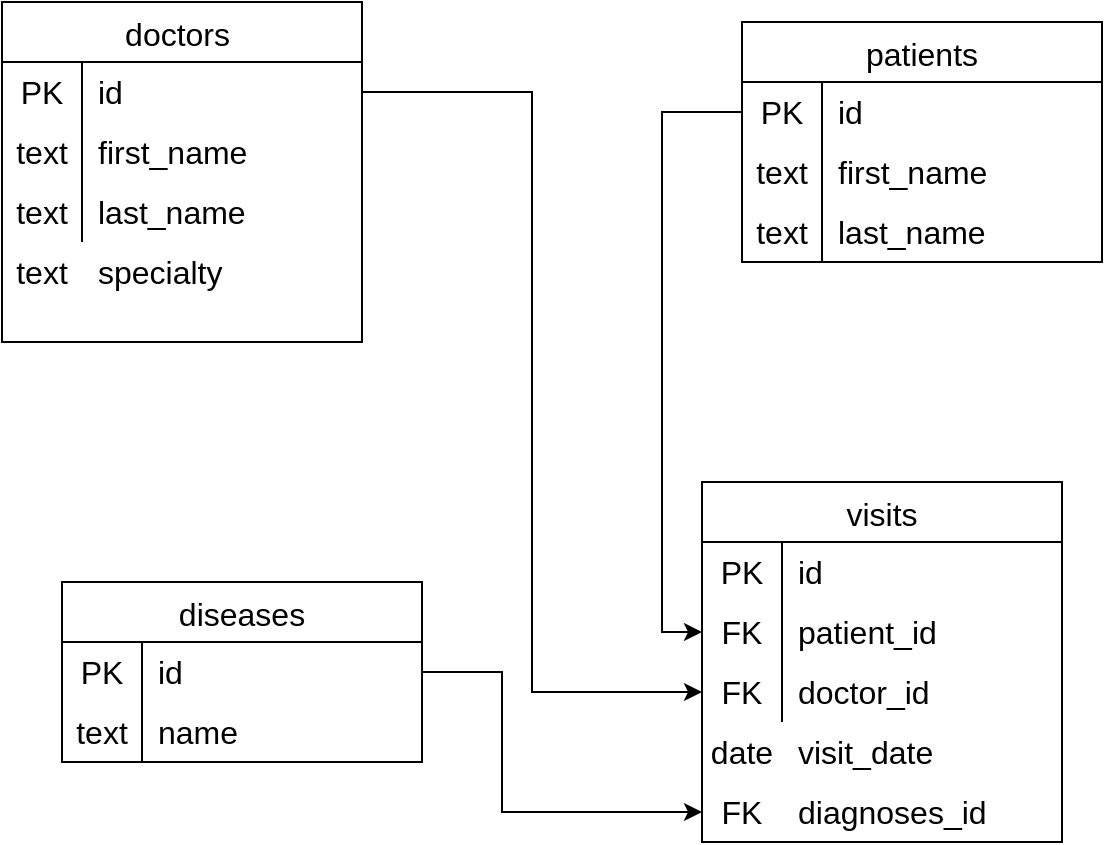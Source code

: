 <mxfile version="21.1.7" type="github" pages="3">
  <diagram name="medical_center" id="dwWmBge6XXgqu_Tenql8">
    <mxGraphModel dx="1186" dy="688" grid="1" gridSize="10" guides="1" tooltips="1" connect="1" arrows="1" fold="1" page="1" pageScale="1" pageWidth="850" pageHeight="1100" math="0" shadow="0">
      <root>
        <mxCell id="0" />
        <mxCell id="1" parent="0" />
        <mxCell id="bKu7_MjMrn-YQB6kNbjn-1" value="doctors " style="shape=table;startSize=30;container=1;collapsible=0;childLayout=tableLayout;fixedRows=1;rowLines=0;fontStyle=0;strokeColor=default;fontSize=16;" vertex="1" parent="1">
          <mxGeometry x="130" y="90" width="180" height="170" as="geometry" />
        </mxCell>
        <mxCell id="bKu7_MjMrn-YQB6kNbjn-2" value="" style="shape=tableRow;horizontal=0;startSize=0;swimlaneHead=0;swimlaneBody=0;top=0;left=0;bottom=0;right=0;collapsible=0;dropTarget=0;fillColor=none;points=[[0,0.5],[1,0.5]];portConstraint=eastwest;strokeColor=inherit;fontSize=16;" vertex="1" parent="bKu7_MjMrn-YQB6kNbjn-1">
          <mxGeometry y="30" width="180" height="30" as="geometry" />
        </mxCell>
        <mxCell id="bKu7_MjMrn-YQB6kNbjn-3" value="PK" style="shape=partialRectangle;html=1;whiteSpace=wrap;connectable=0;fillColor=none;top=0;left=0;bottom=0;right=0;overflow=hidden;pointerEvents=1;strokeColor=inherit;fontSize=16;" vertex="1" parent="bKu7_MjMrn-YQB6kNbjn-2">
          <mxGeometry width="40" height="30" as="geometry">
            <mxRectangle width="40" height="30" as="alternateBounds" />
          </mxGeometry>
        </mxCell>
        <mxCell id="bKu7_MjMrn-YQB6kNbjn-4" value="id" style="shape=partialRectangle;html=1;whiteSpace=wrap;connectable=0;fillColor=none;top=0;left=0;bottom=0;right=0;align=left;spacingLeft=6;overflow=hidden;strokeColor=inherit;fontSize=16;" vertex="1" parent="bKu7_MjMrn-YQB6kNbjn-2">
          <mxGeometry x="40" width="140" height="30" as="geometry">
            <mxRectangle width="140" height="30" as="alternateBounds" />
          </mxGeometry>
        </mxCell>
        <mxCell id="bKu7_MjMrn-YQB6kNbjn-5" value="" style="shape=tableRow;horizontal=0;startSize=0;swimlaneHead=0;swimlaneBody=0;top=0;left=0;bottom=0;right=0;collapsible=0;dropTarget=0;fillColor=none;points=[[0,0.5],[1,0.5]];portConstraint=eastwest;strokeColor=inherit;fontSize=16;" vertex="1" parent="bKu7_MjMrn-YQB6kNbjn-1">
          <mxGeometry y="60" width="180" height="30" as="geometry" />
        </mxCell>
        <mxCell id="bKu7_MjMrn-YQB6kNbjn-6" value="text" style="shape=partialRectangle;html=1;whiteSpace=wrap;connectable=0;fillColor=none;top=0;left=0;bottom=0;right=0;overflow=hidden;strokeColor=inherit;fontSize=16;" vertex="1" parent="bKu7_MjMrn-YQB6kNbjn-5">
          <mxGeometry width="40" height="30" as="geometry">
            <mxRectangle width="40" height="30" as="alternateBounds" />
          </mxGeometry>
        </mxCell>
        <mxCell id="bKu7_MjMrn-YQB6kNbjn-7" value="first_name" style="shape=partialRectangle;html=1;whiteSpace=wrap;connectable=0;fillColor=none;top=0;left=0;bottom=0;right=0;align=left;spacingLeft=6;overflow=hidden;strokeColor=inherit;fontSize=16;" vertex="1" parent="bKu7_MjMrn-YQB6kNbjn-5">
          <mxGeometry x="40" width="140" height="30" as="geometry">
            <mxRectangle width="140" height="30" as="alternateBounds" />
          </mxGeometry>
        </mxCell>
        <mxCell id="bKu7_MjMrn-YQB6kNbjn-8" value="" style="shape=tableRow;horizontal=0;startSize=0;swimlaneHead=0;swimlaneBody=0;top=0;left=0;bottom=0;right=0;collapsible=0;dropTarget=0;fillColor=none;points=[[0,0.5],[1,0.5]];portConstraint=eastwest;strokeColor=inherit;fontSize=16;" vertex="1" parent="bKu7_MjMrn-YQB6kNbjn-1">
          <mxGeometry y="90" width="180" height="30" as="geometry" />
        </mxCell>
        <mxCell id="bKu7_MjMrn-YQB6kNbjn-9" value="text" style="shape=partialRectangle;html=1;whiteSpace=wrap;connectable=0;fillColor=none;top=0;left=0;bottom=0;right=0;overflow=hidden;strokeColor=inherit;fontSize=16;" vertex="1" parent="bKu7_MjMrn-YQB6kNbjn-8">
          <mxGeometry width="40" height="30" as="geometry">
            <mxRectangle width="40" height="30" as="alternateBounds" />
          </mxGeometry>
        </mxCell>
        <mxCell id="bKu7_MjMrn-YQB6kNbjn-10" value="last_name" style="shape=partialRectangle;html=1;whiteSpace=wrap;connectable=0;fillColor=none;top=0;left=0;bottom=0;right=0;align=left;spacingLeft=6;overflow=hidden;strokeColor=inherit;fontSize=16;" vertex="1" parent="bKu7_MjMrn-YQB6kNbjn-8">
          <mxGeometry x="40" width="140" height="30" as="geometry">
            <mxRectangle width="140" height="30" as="alternateBounds" />
          </mxGeometry>
        </mxCell>
        <mxCell id="bKu7_MjMrn-YQB6kNbjn-21" value="diseases" style="shape=table;startSize=30;container=1;collapsible=0;childLayout=tableLayout;fixedRows=1;rowLines=0;fontStyle=0;strokeColor=default;fontSize=16;" vertex="1" parent="1">
          <mxGeometry x="160" y="380" width="180" height="90" as="geometry" />
        </mxCell>
        <mxCell id="bKu7_MjMrn-YQB6kNbjn-22" value="" style="shape=tableRow;horizontal=0;startSize=0;swimlaneHead=0;swimlaneBody=0;top=0;left=0;bottom=0;right=0;collapsible=0;dropTarget=0;fillColor=none;points=[[0,0.5],[1,0.5]];portConstraint=eastwest;strokeColor=inherit;fontSize=16;" vertex="1" parent="bKu7_MjMrn-YQB6kNbjn-21">
          <mxGeometry y="30" width="180" height="30" as="geometry" />
        </mxCell>
        <mxCell id="bKu7_MjMrn-YQB6kNbjn-23" value="PK" style="shape=partialRectangle;html=1;whiteSpace=wrap;connectable=0;fillColor=none;top=0;left=0;bottom=0;right=0;overflow=hidden;pointerEvents=1;strokeColor=inherit;fontSize=16;" vertex="1" parent="bKu7_MjMrn-YQB6kNbjn-22">
          <mxGeometry width="40" height="30" as="geometry">
            <mxRectangle width="40" height="30" as="alternateBounds" />
          </mxGeometry>
        </mxCell>
        <mxCell id="bKu7_MjMrn-YQB6kNbjn-24" value="id" style="shape=partialRectangle;html=1;whiteSpace=wrap;connectable=0;fillColor=none;top=0;left=0;bottom=0;right=0;align=left;spacingLeft=6;overflow=hidden;strokeColor=inherit;fontSize=16;" vertex="1" parent="bKu7_MjMrn-YQB6kNbjn-22">
          <mxGeometry x="40" width="140" height="30" as="geometry">
            <mxRectangle width="140" height="30" as="alternateBounds" />
          </mxGeometry>
        </mxCell>
        <mxCell id="bKu7_MjMrn-YQB6kNbjn-25" value="" style="shape=tableRow;horizontal=0;startSize=0;swimlaneHead=0;swimlaneBody=0;top=0;left=0;bottom=0;right=0;collapsible=0;dropTarget=0;fillColor=none;points=[[0,0.5],[1,0.5]];portConstraint=eastwest;strokeColor=inherit;fontSize=16;" vertex="1" parent="bKu7_MjMrn-YQB6kNbjn-21">
          <mxGeometry y="60" width="180" height="30" as="geometry" />
        </mxCell>
        <mxCell id="bKu7_MjMrn-YQB6kNbjn-26" value="text" style="shape=partialRectangle;html=1;whiteSpace=wrap;connectable=0;fillColor=none;top=0;left=0;bottom=0;right=0;overflow=hidden;strokeColor=inherit;fontSize=16;" vertex="1" parent="bKu7_MjMrn-YQB6kNbjn-25">
          <mxGeometry width="40" height="30" as="geometry">
            <mxRectangle width="40" height="30" as="alternateBounds" />
          </mxGeometry>
        </mxCell>
        <mxCell id="bKu7_MjMrn-YQB6kNbjn-27" value="name" style="shape=partialRectangle;html=1;whiteSpace=wrap;connectable=0;fillColor=none;top=0;left=0;bottom=0;right=0;align=left;spacingLeft=6;overflow=hidden;strokeColor=inherit;fontSize=16;" vertex="1" parent="bKu7_MjMrn-YQB6kNbjn-25">
          <mxGeometry x="40" width="140" height="30" as="geometry">
            <mxRectangle width="140" height="30" as="alternateBounds" />
          </mxGeometry>
        </mxCell>
        <mxCell id="bKu7_MjMrn-YQB6kNbjn-31" value="visits" style="shape=table;startSize=30;container=1;collapsible=0;childLayout=tableLayout;fixedRows=1;rowLines=0;fontStyle=0;strokeColor=default;fontSize=16;" vertex="1" parent="1">
          <mxGeometry x="480" y="330" width="180" height="180" as="geometry" />
        </mxCell>
        <mxCell id="bKu7_MjMrn-YQB6kNbjn-32" value="" style="shape=tableRow;horizontal=0;startSize=0;swimlaneHead=0;swimlaneBody=0;top=0;left=0;bottom=0;right=0;collapsible=0;dropTarget=0;fillColor=none;points=[[0,0.5],[1,0.5]];portConstraint=eastwest;strokeColor=inherit;fontSize=16;" vertex="1" parent="bKu7_MjMrn-YQB6kNbjn-31">
          <mxGeometry y="30" width="180" height="30" as="geometry" />
        </mxCell>
        <mxCell id="bKu7_MjMrn-YQB6kNbjn-33" value="PK" style="shape=partialRectangle;html=1;whiteSpace=wrap;connectable=0;fillColor=none;top=0;left=0;bottom=0;right=0;overflow=hidden;pointerEvents=1;strokeColor=inherit;fontSize=16;" vertex="1" parent="bKu7_MjMrn-YQB6kNbjn-32">
          <mxGeometry width="40" height="30" as="geometry">
            <mxRectangle width="40" height="30" as="alternateBounds" />
          </mxGeometry>
        </mxCell>
        <mxCell id="bKu7_MjMrn-YQB6kNbjn-34" value="id" style="shape=partialRectangle;html=1;whiteSpace=wrap;connectable=0;fillColor=none;top=0;left=0;bottom=0;right=0;align=left;spacingLeft=6;overflow=hidden;strokeColor=inherit;fontSize=16;" vertex="1" parent="bKu7_MjMrn-YQB6kNbjn-32">
          <mxGeometry x="40" width="140" height="30" as="geometry">
            <mxRectangle width="140" height="30" as="alternateBounds" />
          </mxGeometry>
        </mxCell>
        <mxCell id="bKu7_MjMrn-YQB6kNbjn-35" value="" style="shape=tableRow;horizontal=0;startSize=0;swimlaneHead=0;swimlaneBody=0;top=0;left=0;bottom=0;right=0;collapsible=0;dropTarget=0;fillColor=none;points=[[0,0.5],[1,0.5]];portConstraint=eastwest;strokeColor=inherit;fontSize=16;" vertex="1" parent="bKu7_MjMrn-YQB6kNbjn-31">
          <mxGeometry y="60" width="180" height="30" as="geometry" />
        </mxCell>
        <mxCell id="bKu7_MjMrn-YQB6kNbjn-36" value="FK" style="shape=partialRectangle;html=1;whiteSpace=wrap;connectable=0;fillColor=none;top=0;left=0;bottom=0;right=0;overflow=hidden;strokeColor=inherit;fontSize=16;" vertex="1" parent="bKu7_MjMrn-YQB6kNbjn-35">
          <mxGeometry width="40" height="30" as="geometry">
            <mxRectangle width="40" height="30" as="alternateBounds" />
          </mxGeometry>
        </mxCell>
        <mxCell id="bKu7_MjMrn-YQB6kNbjn-37" value="patient_id" style="shape=partialRectangle;html=1;whiteSpace=wrap;connectable=0;fillColor=none;top=0;left=0;bottom=0;right=0;align=left;spacingLeft=6;overflow=hidden;strokeColor=inherit;fontSize=16;" vertex="1" parent="bKu7_MjMrn-YQB6kNbjn-35">
          <mxGeometry x="40" width="140" height="30" as="geometry">
            <mxRectangle width="140" height="30" as="alternateBounds" />
          </mxGeometry>
        </mxCell>
        <mxCell id="bKu7_MjMrn-YQB6kNbjn-38" value="" style="shape=tableRow;horizontal=0;startSize=0;swimlaneHead=0;swimlaneBody=0;top=0;left=0;bottom=0;right=0;collapsible=0;dropTarget=0;fillColor=none;points=[[0,0.5],[1,0.5]];portConstraint=eastwest;strokeColor=inherit;fontSize=16;" vertex="1" parent="bKu7_MjMrn-YQB6kNbjn-31">
          <mxGeometry y="90" width="180" height="30" as="geometry" />
        </mxCell>
        <mxCell id="bKu7_MjMrn-YQB6kNbjn-39" value="FK" style="shape=partialRectangle;html=1;whiteSpace=wrap;connectable=0;fillColor=none;top=0;left=0;bottom=0;right=0;overflow=hidden;strokeColor=inherit;fontSize=16;" vertex="1" parent="bKu7_MjMrn-YQB6kNbjn-38">
          <mxGeometry width="40" height="30" as="geometry">
            <mxRectangle width="40" height="30" as="alternateBounds" />
          </mxGeometry>
        </mxCell>
        <mxCell id="bKu7_MjMrn-YQB6kNbjn-40" value="doctor_id" style="shape=partialRectangle;html=1;whiteSpace=wrap;connectable=0;fillColor=none;top=0;left=0;bottom=0;right=0;align=left;spacingLeft=6;overflow=hidden;strokeColor=inherit;fontSize=16;" vertex="1" parent="bKu7_MjMrn-YQB6kNbjn-38">
          <mxGeometry x="40" width="140" height="30" as="geometry">
            <mxRectangle width="140" height="30" as="alternateBounds" />
          </mxGeometry>
        </mxCell>
        <mxCell id="bKu7_MjMrn-YQB6kNbjn-41" value="" style="shape=tableRow;horizontal=0;startSize=0;swimlaneHead=0;swimlaneBody=0;top=0;left=0;bottom=0;right=0;collapsible=0;dropTarget=0;fillColor=none;points=[[0,0.5],[1,0.5]];portConstraint=eastwest;strokeColor=inherit;fontSize=16;" vertex="1" parent="1">
          <mxGeometry x="130" y="210" width="180" height="30" as="geometry" />
        </mxCell>
        <mxCell id="bKu7_MjMrn-YQB6kNbjn-43" value="specialty" style="shape=partialRectangle;html=1;whiteSpace=wrap;connectable=0;fillColor=none;top=0;left=0;bottom=0;right=0;align=left;spacingLeft=6;overflow=hidden;strokeColor=inherit;fontSize=16;" vertex="1" parent="bKu7_MjMrn-YQB6kNbjn-41">
          <mxGeometry x="40" width="140" height="30" as="geometry">
            <mxRectangle width="140" height="30" as="alternateBounds" />
          </mxGeometry>
        </mxCell>
        <mxCell id="bKu7_MjMrn-YQB6kNbjn-44" value="patients" style="shape=table;startSize=30;container=1;collapsible=0;childLayout=tableLayout;fixedRows=1;rowLines=0;fontStyle=0;strokeColor=default;fontSize=16;" vertex="1" parent="1">
          <mxGeometry x="500" y="100" width="180" height="120" as="geometry" />
        </mxCell>
        <mxCell id="bKu7_MjMrn-YQB6kNbjn-45" value="" style="shape=tableRow;horizontal=0;startSize=0;swimlaneHead=0;swimlaneBody=0;top=0;left=0;bottom=0;right=0;collapsible=0;dropTarget=0;fillColor=none;points=[[0,0.5],[1,0.5]];portConstraint=eastwest;strokeColor=inherit;fontSize=16;" vertex="1" parent="bKu7_MjMrn-YQB6kNbjn-44">
          <mxGeometry y="30" width="180" height="30" as="geometry" />
        </mxCell>
        <mxCell id="bKu7_MjMrn-YQB6kNbjn-46" value="PK" style="shape=partialRectangle;html=1;whiteSpace=wrap;connectable=0;fillColor=none;top=0;left=0;bottom=0;right=0;overflow=hidden;pointerEvents=1;strokeColor=inherit;fontSize=16;" vertex="1" parent="bKu7_MjMrn-YQB6kNbjn-45">
          <mxGeometry width="40" height="30" as="geometry">
            <mxRectangle width="40" height="30" as="alternateBounds" />
          </mxGeometry>
        </mxCell>
        <mxCell id="bKu7_MjMrn-YQB6kNbjn-47" value="id" style="shape=partialRectangle;html=1;whiteSpace=wrap;connectable=0;fillColor=none;top=0;left=0;bottom=0;right=0;align=left;spacingLeft=6;overflow=hidden;strokeColor=inherit;fontSize=16;" vertex="1" parent="bKu7_MjMrn-YQB6kNbjn-45">
          <mxGeometry x="40" width="140" height="30" as="geometry">
            <mxRectangle width="140" height="30" as="alternateBounds" />
          </mxGeometry>
        </mxCell>
        <mxCell id="bKu7_MjMrn-YQB6kNbjn-48" value="" style="shape=tableRow;horizontal=0;startSize=0;swimlaneHead=0;swimlaneBody=0;top=0;left=0;bottom=0;right=0;collapsible=0;dropTarget=0;fillColor=none;points=[[0,0.5],[1,0.5]];portConstraint=eastwest;strokeColor=inherit;fontSize=16;" vertex="1" parent="bKu7_MjMrn-YQB6kNbjn-44">
          <mxGeometry y="60" width="180" height="30" as="geometry" />
        </mxCell>
        <mxCell id="bKu7_MjMrn-YQB6kNbjn-49" value="text" style="shape=partialRectangle;html=1;whiteSpace=wrap;connectable=0;fillColor=none;top=0;left=0;bottom=0;right=0;overflow=hidden;strokeColor=inherit;fontSize=16;" vertex="1" parent="bKu7_MjMrn-YQB6kNbjn-48">
          <mxGeometry width="40" height="30" as="geometry">
            <mxRectangle width="40" height="30" as="alternateBounds" />
          </mxGeometry>
        </mxCell>
        <mxCell id="bKu7_MjMrn-YQB6kNbjn-50" value="first_name" style="shape=partialRectangle;html=1;whiteSpace=wrap;connectable=0;fillColor=none;top=0;left=0;bottom=0;right=0;align=left;spacingLeft=6;overflow=hidden;strokeColor=inherit;fontSize=16;" vertex="1" parent="bKu7_MjMrn-YQB6kNbjn-48">
          <mxGeometry x="40" width="140" height="30" as="geometry">
            <mxRectangle width="140" height="30" as="alternateBounds" />
          </mxGeometry>
        </mxCell>
        <mxCell id="bKu7_MjMrn-YQB6kNbjn-51" value="" style="shape=tableRow;horizontal=0;startSize=0;swimlaneHead=0;swimlaneBody=0;top=0;left=0;bottom=0;right=0;collapsible=0;dropTarget=0;fillColor=none;points=[[0,0.5],[1,0.5]];portConstraint=eastwest;strokeColor=inherit;fontSize=16;" vertex="1" parent="bKu7_MjMrn-YQB6kNbjn-44">
          <mxGeometry y="90" width="180" height="30" as="geometry" />
        </mxCell>
        <mxCell id="bKu7_MjMrn-YQB6kNbjn-52" value="text" style="shape=partialRectangle;html=1;whiteSpace=wrap;connectable=0;fillColor=none;top=0;left=0;bottom=0;right=0;overflow=hidden;strokeColor=inherit;fontSize=16;" vertex="1" parent="bKu7_MjMrn-YQB6kNbjn-51">
          <mxGeometry width="40" height="30" as="geometry">
            <mxRectangle width="40" height="30" as="alternateBounds" />
          </mxGeometry>
        </mxCell>
        <mxCell id="bKu7_MjMrn-YQB6kNbjn-53" value="last_name" style="shape=partialRectangle;html=1;whiteSpace=wrap;connectable=0;fillColor=none;top=0;left=0;bottom=0;right=0;align=left;spacingLeft=6;overflow=hidden;strokeColor=inherit;fontSize=16;" vertex="1" parent="bKu7_MjMrn-YQB6kNbjn-51">
          <mxGeometry x="40" width="140" height="30" as="geometry">
            <mxRectangle width="140" height="30" as="alternateBounds" />
          </mxGeometry>
        </mxCell>
        <mxCell id="bKu7_MjMrn-YQB6kNbjn-54" value="" style="shape=tableRow;horizontal=0;startSize=0;swimlaneHead=0;swimlaneBody=0;top=0;left=0;bottom=0;right=0;collapsible=0;dropTarget=0;fillColor=none;points=[[0,0.5],[1,0.5]];portConstraint=eastwest;strokeColor=inherit;fontSize=16;" vertex="1" parent="1">
          <mxGeometry x="480" y="450" width="180" height="30" as="geometry" />
        </mxCell>
        <mxCell id="bKu7_MjMrn-YQB6kNbjn-55" value="date" style="shape=partialRectangle;html=1;whiteSpace=wrap;connectable=0;fillColor=none;top=0;left=0;bottom=0;right=0;overflow=hidden;strokeColor=inherit;fontSize=16;" vertex="1" parent="bKu7_MjMrn-YQB6kNbjn-54">
          <mxGeometry width="40" height="30" as="geometry">
            <mxRectangle width="40" height="30" as="alternateBounds" />
          </mxGeometry>
        </mxCell>
        <mxCell id="bKu7_MjMrn-YQB6kNbjn-56" value="visit_date" style="shape=partialRectangle;html=1;whiteSpace=wrap;connectable=0;fillColor=none;top=0;left=0;bottom=0;right=0;align=left;spacingLeft=6;overflow=hidden;strokeColor=inherit;fontSize=16;" vertex="1" parent="bKu7_MjMrn-YQB6kNbjn-54">
          <mxGeometry x="40" width="140" height="30" as="geometry">
            <mxRectangle width="140" height="30" as="alternateBounds" />
          </mxGeometry>
        </mxCell>
        <mxCell id="bKu7_MjMrn-YQB6kNbjn-57" value="" style="shape=tableRow;horizontal=0;startSize=0;swimlaneHead=0;swimlaneBody=0;top=0;left=0;bottom=0;right=0;collapsible=0;dropTarget=0;fillColor=none;points=[[0,0.5],[1,0.5]];portConstraint=eastwest;strokeColor=inherit;fontSize=16;" vertex="1" parent="1">
          <mxGeometry x="480" y="480" width="180" height="30" as="geometry" />
        </mxCell>
        <mxCell id="bKu7_MjMrn-YQB6kNbjn-58" value="FK" style="shape=partialRectangle;html=1;whiteSpace=wrap;connectable=0;fillColor=none;top=0;left=0;bottom=0;right=0;overflow=hidden;strokeColor=inherit;fontSize=16;" vertex="1" parent="bKu7_MjMrn-YQB6kNbjn-57">
          <mxGeometry width="40" height="30" as="geometry">
            <mxRectangle width="40" height="30" as="alternateBounds" />
          </mxGeometry>
        </mxCell>
        <mxCell id="bKu7_MjMrn-YQB6kNbjn-59" value="diagnoses_id" style="shape=partialRectangle;html=1;whiteSpace=wrap;connectable=0;fillColor=none;top=0;left=0;bottom=0;right=0;align=left;spacingLeft=6;overflow=hidden;strokeColor=inherit;fontSize=16;" vertex="1" parent="bKu7_MjMrn-YQB6kNbjn-57">
          <mxGeometry x="40" width="140" height="30" as="geometry">
            <mxRectangle width="140" height="30" as="alternateBounds" />
          </mxGeometry>
        </mxCell>
        <mxCell id="bKu7_MjMrn-YQB6kNbjn-60" value="text" style="shape=partialRectangle;html=1;whiteSpace=wrap;connectable=0;fillColor=none;top=0;left=0;bottom=0;right=0;overflow=hidden;strokeColor=inherit;fontSize=16;" vertex="1" parent="1">
          <mxGeometry x="130" y="210" width="40" height="30" as="geometry">
            <mxRectangle width="40" height="30" as="alternateBounds" />
          </mxGeometry>
        </mxCell>
        <mxCell id="bKu7_MjMrn-YQB6kNbjn-61" style="edgeStyle=orthogonalEdgeStyle;rounded=0;orthogonalLoop=1;jettySize=auto;html=1;exitX=1;exitY=0.5;exitDx=0;exitDy=0;entryX=0;entryY=0.5;entryDx=0;entryDy=0;" edge="1" parent="1" source="bKu7_MjMrn-YQB6kNbjn-2" target="bKu7_MjMrn-YQB6kNbjn-38">
          <mxGeometry relative="1" as="geometry" />
        </mxCell>
        <mxCell id="bKu7_MjMrn-YQB6kNbjn-62" style="edgeStyle=orthogonalEdgeStyle;rounded=0;orthogonalLoop=1;jettySize=auto;html=1;exitX=0;exitY=0.5;exitDx=0;exitDy=0;entryX=0;entryY=0.5;entryDx=0;entryDy=0;" edge="1" parent="1" source="bKu7_MjMrn-YQB6kNbjn-45" target="bKu7_MjMrn-YQB6kNbjn-35">
          <mxGeometry relative="1" as="geometry" />
        </mxCell>
        <mxCell id="bKu7_MjMrn-YQB6kNbjn-63" style="edgeStyle=orthogonalEdgeStyle;rounded=0;orthogonalLoop=1;jettySize=auto;html=1;entryX=0;entryY=0.5;entryDx=0;entryDy=0;" edge="1" parent="1" source="bKu7_MjMrn-YQB6kNbjn-22" target="bKu7_MjMrn-YQB6kNbjn-57">
          <mxGeometry relative="1" as="geometry">
            <Array as="points">
              <mxPoint x="380" y="425" />
              <mxPoint x="380" y="495" />
            </Array>
          </mxGeometry>
        </mxCell>
      </root>
    </mxGraphModel>
  </diagram>
  <diagram id="cK6kKyXAdF3Fau0e-Vwu" name="soccer_league">
    <mxGraphModel dx="2176" dy="769" grid="1" gridSize="10" guides="1" tooltips="1" connect="1" arrows="1" fold="1" page="1" pageScale="1" pageWidth="850" pageHeight="1100" math="0" shadow="0">
      <root>
        <mxCell id="0" />
        <mxCell id="1" parent="0" />
        <mxCell id="0RYcTqSz9iAMjKbn3oEs-1" value="players" style="shape=table;startSize=30;container=1;collapsible=0;childLayout=tableLayout;fixedRows=1;rowLines=0;fontStyle=0;strokeColor=default;fontSize=16;" vertex="1" parent="1">
          <mxGeometry x="230" y="160" width="180" height="120" as="geometry" />
        </mxCell>
        <mxCell id="0RYcTqSz9iAMjKbn3oEs-2" value="" style="shape=tableRow;horizontal=0;startSize=0;swimlaneHead=0;swimlaneBody=0;top=0;left=0;bottom=0;right=0;collapsible=0;dropTarget=0;fillColor=none;points=[[0,0.5],[1,0.5]];portConstraint=eastwest;strokeColor=inherit;fontSize=16;" vertex="1" parent="0RYcTqSz9iAMjKbn3oEs-1">
          <mxGeometry y="30" width="180" height="30" as="geometry" />
        </mxCell>
        <mxCell id="0RYcTqSz9iAMjKbn3oEs-3" value="PK" style="shape=partialRectangle;html=1;whiteSpace=wrap;connectable=0;fillColor=none;top=0;left=0;bottom=0;right=0;overflow=hidden;pointerEvents=1;strokeColor=inherit;fontSize=16;" vertex="1" parent="0RYcTqSz9iAMjKbn3oEs-2">
          <mxGeometry width="40" height="30" as="geometry">
            <mxRectangle width="40" height="30" as="alternateBounds" />
          </mxGeometry>
        </mxCell>
        <mxCell id="0RYcTqSz9iAMjKbn3oEs-4" value="id" style="shape=partialRectangle;html=1;whiteSpace=wrap;connectable=0;fillColor=none;top=0;left=0;bottom=0;right=0;align=left;spacingLeft=6;overflow=hidden;strokeColor=inherit;fontSize=16;" vertex="1" parent="0RYcTqSz9iAMjKbn3oEs-2">
          <mxGeometry x="40" width="140" height="30" as="geometry">
            <mxRectangle width="140" height="30" as="alternateBounds" />
          </mxGeometry>
        </mxCell>
        <mxCell id="0RYcTqSz9iAMjKbn3oEs-5" value="" style="shape=tableRow;horizontal=0;startSize=0;swimlaneHead=0;swimlaneBody=0;top=0;left=0;bottom=0;right=0;collapsible=0;dropTarget=0;fillColor=none;points=[[0,0.5],[1,0.5]];portConstraint=eastwest;strokeColor=inherit;fontSize=16;" vertex="1" parent="0RYcTqSz9iAMjKbn3oEs-1">
          <mxGeometry y="60" width="180" height="30" as="geometry" />
        </mxCell>
        <mxCell id="0RYcTqSz9iAMjKbn3oEs-6" value="text" style="shape=partialRectangle;html=1;whiteSpace=wrap;connectable=0;fillColor=none;top=0;left=0;bottom=0;right=0;overflow=hidden;strokeColor=inherit;fontSize=16;" vertex="1" parent="0RYcTqSz9iAMjKbn3oEs-5">
          <mxGeometry width="40" height="30" as="geometry">
            <mxRectangle width="40" height="30" as="alternateBounds" />
          </mxGeometry>
        </mxCell>
        <mxCell id="0RYcTqSz9iAMjKbn3oEs-7" value="player_name" style="shape=partialRectangle;html=1;whiteSpace=wrap;connectable=0;fillColor=none;top=0;left=0;bottom=0;right=0;align=left;spacingLeft=6;overflow=hidden;strokeColor=inherit;fontSize=16;" vertex="1" parent="0RYcTqSz9iAMjKbn3oEs-5">
          <mxGeometry x="40" width="140" height="30" as="geometry">
            <mxRectangle width="140" height="30" as="alternateBounds" />
          </mxGeometry>
        </mxCell>
        <mxCell id="0RYcTqSz9iAMjKbn3oEs-8" value="" style="shape=tableRow;horizontal=0;startSize=0;swimlaneHead=0;swimlaneBody=0;top=0;left=0;bottom=0;right=0;collapsible=0;dropTarget=0;fillColor=none;points=[[0,0.5],[1,0.5]];portConstraint=eastwest;strokeColor=inherit;fontSize=16;" vertex="1" parent="0RYcTqSz9iAMjKbn3oEs-1">
          <mxGeometry y="90" width="180" height="30" as="geometry" />
        </mxCell>
        <mxCell id="0RYcTqSz9iAMjKbn3oEs-9" value="FK" style="shape=partialRectangle;html=1;whiteSpace=wrap;connectable=0;fillColor=none;top=0;left=0;bottom=0;right=0;overflow=hidden;strokeColor=inherit;fontSize=16;" vertex="1" parent="0RYcTqSz9iAMjKbn3oEs-8">
          <mxGeometry width="40" height="30" as="geometry">
            <mxRectangle width="40" height="30" as="alternateBounds" />
          </mxGeometry>
        </mxCell>
        <mxCell id="0RYcTqSz9iAMjKbn3oEs-10" value="team_id" style="shape=partialRectangle;html=1;whiteSpace=wrap;connectable=0;fillColor=none;top=0;left=0;bottom=0;right=0;align=left;spacingLeft=6;overflow=hidden;strokeColor=inherit;fontSize=16;" vertex="1" parent="0RYcTqSz9iAMjKbn3oEs-8">
          <mxGeometry x="40" width="140" height="30" as="geometry">
            <mxRectangle width="140" height="30" as="alternateBounds" />
          </mxGeometry>
        </mxCell>
        <mxCell id="0RYcTqSz9iAMjKbn3oEs-11" value="seasons" style="shape=table;startSize=30;container=1;collapsible=0;childLayout=tableLayout;fixedRows=1;rowLines=0;fontStyle=0;strokeColor=default;fontSize=16;" vertex="1" parent="1">
          <mxGeometry x="490" y="260" width="180" height="120" as="geometry" />
        </mxCell>
        <mxCell id="0RYcTqSz9iAMjKbn3oEs-12" value="" style="shape=tableRow;horizontal=0;startSize=0;swimlaneHead=0;swimlaneBody=0;top=0;left=0;bottom=0;right=0;collapsible=0;dropTarget=0;fillColor=none;points=[[0,0.5],[1,0.5]];portConstraint=eastwest;strokeColor=inherit;fontSize=16;" vertex="1" parent="0RYcTqSz9iAMjKbn3oEs-11">
          <mxGeometry y="30" width="180" height="30" as="geometry" />
        </mxCell>
        <mxCell id="0RYcTqSz9iAMjKbn3oEs-13" value="PK" style="shape=partialRectangle;html=1;whiteSpace=wrap;connectable=0;fillColor=none;top=0;left=0;bottom=0;right=0;overflow=hidden;pointerEvents=1;strokeColor=inherit;fontSize=16;" vertex="1" parent="0RYcTqSz9iAMjKbn3oEs-12">
          <mxGeometry width="40" height="30" as="geometry">
            <mxRectangle width="40" height="30" as="alternateBounds" />
          </mxGeometry>
        </mxCell>
        <mxCell id="0RYcTqSz9iAMjKbn3oEs-14" value="id" style="shape=partialRectangle;html=1;whiteSpace=wrap;connectable=0;fillColor=none;top=0;left=0;bottom=0;right=0;align=left;spacingLeft=6;overflow=hidden;strokeColor=inherit;fontSize=16;" vertex="1" parent="0RYcTqSz9iAMjKbn3oEs-12">
          <mxGeometry x="40" width="140" height="30" as="geometry">
            <mxRectangle width="140" height="30" as="alternateBounds" />
          </mxGeometry>
        </mxCell>
        <mxCell id="0RYcTqSz9iAMjKbn3oEs-15" value="" style="shape=tableRow;horizontal=0;startSize=0;swimlaneHead=0;swimlaneBody=0;top=0;left=0;bottom=0;right=0;collapsible=0;dropTarget=0;fillColor=none;points=[[0,0.5],[1,0.5]];portConstraint=eastwest;strokeColor=inherit;fontSize=16;" vertex="1" parent="0RYcTqSz9iAMjKbn3oEs-11">
          <mxGeometry y="60" width="180" height="30" as="geometry" />
        </mxCell>
        <mxCell id="0RYcTqSz9iAMjKbn3oEs-16" value="date" style="shape=partialRectangle;html=1;whiteSpace=wrap;connectable=0;fillColor=none;top=0;left=0;bottom=0;right=0;overflow=hidden;strokeColor=inherit;fontSize=16;" vertex="1" parent="0RYcTqSz9iAMjKbn3oEs-15">
          <mxGeometry width="40" height="30" as="geometry">
            <mxRectangle width="40" height="30" as="alternateBounds" />
          </mxGeometry>
        </mxCell>
        <mxCell id="0RYcTqSz9iAMjKbn3oEs-17" value="start_date" style="shape=partialRectangle;html=1;whiteSpace=wrap;connectable=0;fillColor=none;top=0;left=0;bottom=0;right=0;align=left;spacingLeft=6;overflow=hidden;strokeColor=inherit;fontSize=16;" vertex="1" parent="0RYcTqSz9iAMjKbn3oEs-15">
          <mxGeometry x="40" width="140" height="30" as="geometry">
            <mxRectangle width="140" height="30" as="alternateBounds" />
          </mxGeometry>
        </mxCell>
        <mxCell id="0RYcTqSz9iAMjKbn3oEs-18" value="" style="shape=tableRow;horizontal=0;startSize=0;swimlaneHead=0;swimlaneBody=0;top=0;left=0;bottom=0;right=0;collapsible=0;dropTarget=0;fillColor=none;points=[[0,0.5],[1,0.5]];portConstraint=eastwest;strokeColor=inherit;fontSize=16;" vertex="1" parent="0RYcTqSz9iAMjKbn3oEs-11">
          <mxGeometry y="90" width="180" height="30" as="geometry" />
        </mxCell>
        <mxCell id="0RYcTqSz9iAMjKbn3oEs-19" value="date" style="shape=partialRectangle;html=1;whiteSpace=wrap;connectable=0;fillColor=none;top=0;left=0;bottom=0;right=0;overflow=hidden;strokeColor=inherit;fontSize=16;" vertex="1" parent="0RYcTqSz9iAMjKbn3oEs-18">
          <mxGeometry width="40" height="30" as="geometry">
            <mxRectangle width="40" height="30" as="alternateBounds" />
          </mxGeometry>
        </mxCell>
        <mxCell id="0RYcTqSz9iAMjKbn3oEs-20" value="end_date" style="shape=partialRectangle;html=1;whiteSpace=wrap;connectable=0;fillColor=none;top=0;left=0;bottom=0;right=0;align=left;spacingLeft=6;overflow=hidden;strokeColor=inherit;fontSize=16;" vertex="1" parent="0RYcTqSz9iAMjKbn3oEs-18">
          <mxGeometry x="40" width="140" height="30" as="geometry">
            <mxRectangle width="140" height="30" as="alternateBounds" />
          </mxGeometry>
        </mxCell>
        <mxCell id="0RYcTqSz9iAMjKbn3oEs-21" value="referees" style="shape=table;startSize=30;container=1;collapsible=0;childLayout=tableLayout;fixedRows=1;rowLines=0;fontStyle=0;strokeColor=default;fontSize=16;" vertex="1" parent="1">
          <mxGeometry x="490" y="110" width="180" height="110" as="geometry" />
        </mxCell>
        <mxCell id="0RYcTqSz9iAMjKbn3oEs-22" value="" style="shape=tableRow;horizontal=0;startSize=0;swimlaneHead=0;swimlaneBody=0;top=0;left=0;bottom=0;right=0;collapsible=0;dropTarget=0;fillColor=none;points=[[0,0.5],[1,0.5]];portConstraint=eastwest;strokeColor=inherit;fontSize=16;" vertex="1" parent="0RYcTqSz9iAMjKbn3oEs-21">
          <mxGeometry y="30" width="180" height="30" as="geometry" />
        </mxCell>
        <mxCell id="0RYcTqSz9iAMjKbn3oEs-23" value="PK" style="shape=partialRectangle;html=1;whiteSpace=wrap;connectable=0;fillColor=none;top=0;left=0;bottom=0;right=0;overflow=hidden;pointerEvents=1;strokeColor=inherit;fontSize=16;" vertex="1" parent="0RYcTqSz9iAMjKbn3oEs-22">
          <mxGeometry width="40" height="30" as="geometry">
            <mxRectangle width="40" height="30" as="alternateBounds" />
          </mxGeometry>
        </mxCell>
        <mxCell id="0RYcTqSz9iAMjKbn3oEs-24" value="id" style="shape=partialRectangle;html=1;whiteSpace=wrap;connectable=0;fillColor=none;top=0;left=0;bottom=0;right=0;align=left;spacingLeft=6;overflow=hidden;strokeColor=inherit;fontSize=16;" vertex="1" parent="0RYcTqSz9iAMjKbn3oEs-22">
          <mxGeometry x="40" width="140" height="30" as="geometry">
            <mxRectangle width="140" height="30" as="alternateBounds" />
          </mxGeometry>
        </mxCell>
        <mxCell id="0RYcTqSz9iAMjKbn3oEs-25" value="" style="shape=tableRow;horizontal=0;startSize=0;swimlaneHead=0;swimlaneBody=0;top=0;left=0;bottom=0;right=0;collapsible=0;dropTarget=0;fillColor=none;points=[[0,0.5],[1,0.5]];portConstraint=eastwest;strokeColor=inherit;fontSize=16;" vertex="1" parent="0RYcTqSz9iAMjKbn3oEs-21">
          <mxGeometry y="60" width="180" height="30" as="geometry" />
        </mxCell>
        <mxCell id="0RYcTqSz9iAMjKbn3oEs-26" value="text" style="shape=partialRectangle;html=1;whiteSpace=wrap;connectable=0;fillColor=none;top=0;left=0;bottom=0;right=0;overflow=hidden;strokeColor=inherit;fontSize=16;" vertex="1" parent="0RYcTqSz9iAMjKbn3oEs-25">
          <mxGeometry width="40" height="30" as="geometry">
            <mxRectangle width="40" height="30" as="alternateBounds" />
          </mxGeometry>
        </mxCell>
        <mxCell id="0RYcTqSz9iAMjKbn3oEs-27" value="referee_name" style="shape=partialRectangle;html=1;whiteSpace=wrap;connectable=0;fillColor=none;top=0;left=0;bottom=0;right=0;align=left;spacingLeft=6;overflow=hidden;strokeColor=inherit;fontSize=16;" vertex="1" parent="0RYcTqSz9iAMjKbn3oEs-25">
          <mxGeometry x="40" width="140" height="30" as="geometry">
            <mxRectangle width="140" height="30" as="alternateBounds" />
          </mxGeometry>
        </mxCell>
        <mxCell id="0RYcTqSz9iAMjKbn3oEs-28" value="" style="shape=tableRow;horizontal=0;startSize=0;swimlaneHead=0;swimlaneBody=0;top=0;left=0;bottom=0;right=0;collapsible=0;dropTarget=0;fillColor=none;points=[[0,0.5],[1,0.5]];portConstraint=eastwest;strokeColor=inherit;fontSize=16;" vertex="1" parent="0RYcTqSz9iAMjKbn3oEs-21">
          <mxGeometry y="90" width="180" height="20" as="geometry" />
        </mxCell>
        <mxCell id="0RYcTqSz9iAMjKbn3oEs-29" value="" style="shape=partialRectangle;html=1;whiteSpace=wrap;connectable=0;fillColor=none;top=0;left=0;bottom=0;right=0;overflow=hidden;strokeColor=inherit;fontSize=16;" vertex="1" parent="0RYcTqSz9iAMjKbn3oEs-28">
          <mxGeometry width="40" height="20" as="geometry">
            <mxRectangle width="40" height="20" as="alternateBounds" />
          </mxGeometry>
        </mxCell>
        <mxCell id="0RYcTqSz9iAMjKbn3oEs-30" value="" style="shape=partialRectangle;html=1;whiteSpace=wrap;connectable=0;fillColor=none;top=0;left=0;bottom=0;right=0;align=left;spacingLeft=6;overflow=hidden;strokeColor=inherit;fontSize=16;" vertex="1" parent="0RYcTqSz9iAMjKbn3oEs-28">
          <mxGeometry x="40" width="140" height="20" as="geometry">
            <mxRectangle width="140" height="20" as="alternateBounds" />
          </mxGeometry>
        </mxCell>
        <mxCell id="0RYcTqSz9iAMjKbn3oEs-90" style="edgeStyle=orthogonalEdgeStyle;rounded=0;orthogonalLoop=1;jettySize=auto;html=1;" edge="1" parent="1" source="0RYcTqSz9iAMjKbn3oEs-31">
          <mxGeometry relative="1" as="geometry">
            <mxPoint x="490" y="600" as="targetPoint" />
            <Array as="points">
              <mxPoint x="250" y="475" />
              <mxPoint x="250" y="600" />
            </Array>
          </mxGeometry>
        </mxCell>
        <mxCell id="0RYcTqSz9iAMjKbn3oEs-31" value="teams" style="shape=table;startSize=30;container=1;collapsible=0;childLayout=tableLayout;fixedRows=1;rowLines=0;fontStyle=0;strokeColor=default;fontSize=16;" vertex="1" parent="1">
          <mxGeometry x="-50" y="420" width="180" height="110" as="geometry" />
        </mxCell>
        <mxCell id="0RYcTqSz9iAMjKbn3oEs-32" value="" style="shape=tableRow;horizontal=0;startSize=0;swimlaneHead=0;swimlaneBody=0;top=0;left=0;bottom=0;right=0;collapsible=0;dropTarget=0;fillColor=none;points=[[0,0.5],[1,0.5]];portConstraint=eastwest;strokeColor=inherit;fontSize=16;" vertex="1" parent="0RYcTqSz9iAMjKbn3oEs-31">
          <mxGeometry y="30" width="180" height="30" as="geometry" />
        </mxCell>
        <mxCell id="0RYcTqSz9iAMjKbn3oEs-33" value="PK" style="shape=partialRectangle;html=1;whiteSpace=wrap;connectable=0;fillColor=none;top=0;left=0;bottom=0;right=0;overflow=hidden;pointerEvents=1;strokeColor=inherit;fontSize=16;" vertex="1" parent="0RYcTqSz9iAMjKbn3oEs-32">
          <mxGeometry width="40" height="30" as="geometry">
            <mxRectangle width="40" height="30" as="alternateBounds" />
          </mxGeometry>
        </mxCell>
        <mxCell id="0RYcTqSz9iAMjKbn3oEs-34" value="id" style="shape=partialRectangle;html=1;whiteSpace=wrap;connectable=0;fillColor=none;top=0;left=0;bottom=0;right=0;align=left;spacingLeft=6;overflow=hidden;strokeColor=inherit;fontSize=16;" vertex="1" parent="0RYcTqSz9iAMjKbn3oEs-32">
          <mxGeometry x="40" width="140" height="30" as="geometry">
            <mxRectangle width="140" height="30" as="alternateBounds" />
          </mxGeometry>
        </mxCell>
        <mxCell id="0RYcTqSz9iAMjKbn3oEs-35" value="" style="shape=tableRow;horizontal=0;startSize=0;swimlaneHead=0;swimlaneBody=0;top=0;left=0;bottom=0;right=0;collapsible=0;dropTarget=0;fillColor=none;points=[[0,0.5],[1,0.5]];portConstraint=eastwest;strokeColor=inherit;fontSize=16;" vertex="1" parent="0RYcTqSz9iAMjKbn3oEs-31">
          <mxGeometry y="60" width="180" height="30" as="geometry" />
        </mxCell>
        <mxCell id="0RYcTqSz9iAMjKbn3oEs-36" value="text" style="shape=partialRectangle;html=1;whiteSpace=wrap;connectable=0;fillColor=none;top=0;left=0;bottom=0;right=0;overflow=hidden;strokeColor=inherit;fontSize=16;" vertex="1" parent="0RYcTqSz9iAMjKbn3oEs-35">
          <mxGeometry width="40" height="30" as="geometry">
            <mxRectangle width="40" height="30" as="alternateBounds" />
          </mxGeometry>
        </mxCell>
        <mxCell id="0RYcTqSz9iAMjKbn3oEs-37" value="team_name" style="shape=partialRectangle;html=1;whiteSpace=wrap;connectable=0;fillColor=none;top=0;left=0;bottom=0;right=0;align=left;spacingLeft=6;overflow=hidden;strokeColor=inherit;fontSize=16;" vertex="1" parent="0RYcTqSz9iAMjKbn3oEs-35">
          <mxGeometry x="40" width="140" height="30" as="geometry">
            <mxRectangle width="140" height="30" as="alternateBounds" />
          </mxGeometry>
        </mxCell>
        <mxCell id="0RYcTqSz9iAMjKbn3oEs-38" value="" style="shape=tableRow;horizontal=0;startSize=0;swimlaneHead=0;swimlaneBody=0;top=0;left=0;bottom=0;right=0;collapsible=0;dropTarget=0;fillColor=none;points=[[0,0.5],[1,0.5]];portConstraint=eastwest;strokeColor=inherit;fontSize=16;" vertex="1" parent="0RYcTqSz9iAMjKbn3oEs-31">
          <mxGeometry y="90" width="180" height="20" as="geometry" />
        </mxCell>
        <mxCell id="0RYcTqSz9iAMjKbn3oEs-39" value="" style="shape=partialRectangle;html=1;whiteSpace=wrap;connectable=0;fillColor=none;top=0;left=0;bottom=0;right=0;overflow=hidden;strokeColor=inherit;fontSize=16;" vertex="1" parent="0RYcTqSz9iAMjKbn3oEs-38">
          <mxGeometry width="40" height="20" as="geometry">
            <mxRectangle width="40" height="20" as="alternateBounds" />
          </mxGeometry>
        </mxCell>
        <mxCell id="0RYcTqSz9iAMjKbn3oEs-40" value="" style="shape=partialRectangle;html=1;whiteSpace=wrap;connectable=0;fillColor=none;top=0;left=0;bottom=0;right=0;align=left;spacingLeft=6;overflow=hidden;strokeColor=inherit;fontSize=16;" vertex="1" parent="0RYcTqSz9iAMjKbn3oEs-38">
          <mxGeometry x="40" width="140" height="20" as="geometry">
            <mxRectangle width="140" height="20" as="alternateBounds" />
          </mxGeometry>
        </mxCell>
        <mxCell id="0RYcTqSz9iAMjKbn3oEs-41" style="edgeStyle=orthogonalEdgeStyle;rounded=0;orthogonalLoop=1;jettySize=auto;html=1;exitX=0;exitY=0.5;exitDx=0;exitDy=0;entryX=0;entryY=0.5;entryDx=0;entryDy=0;" edge="1" parent="1" source="0RYcTqSz9iAMjKbn3oEs-32" target="0RYcTqSz9iAMjKbn3oEs-8">
          <mxGeometry relative="1" as="geometry" />
        </mxCell>
        <mxCell id="0RYcTqSz9iAMjKbn3oEs-42" value="goals" style="shape=table;startSize=30;container=1;collapsible=0;childLayout=tableLayout;fixedRows=1;rowLines=0;fontStyle=0;strokeColor=default;fontSize=16;" vertex="1" parent="1">
          <mxGeometry x="90" y="650" width="180" height="120" as="geometry" />
        </mxCell>
        <mxCell id="0RYcTqSz9iAMjKbn3oEs-43" value="" style="shape=tableRow;horizontal=0;startSize=0;swimlaneHead=0;swimlaneBody=0;top=0;left=0;bottom=0;right=0;collapsible=0;dropTarget=0;fillColor=none;points=[[0,0.5],[1,0.5]];portConstraint=eastwest;strokeColor=inherit;fontSize=16;" vertex="1" parent="0RYcTqSz9iAMjKbn3oEs-42">
          <mxGeometry y="30" width="180" height="30" as="geometry" />
        </mxCell>
        <mxCell id="0RYcTqSz9iAMjKbn3oEs-44" value="PK" style="shape=partialRectangle;html=1;whiteSpace=wrap;connectable=0;fillColor=none;top=0;left=0;bottom=0;right=0;overflow=hidden;pointerEvents=1;strokeColor=inherit;fontSize=16;" vertex="1" parent="0RYcTqSz9iAMjKbn3oEs-43">
          <mxGeometry width="40" height="30" as="geometry">
            <mxRectangle width="40" height="30" as="alternateBounds" />
          </mxGeometry>
        </mxCell>
        <mxCell id="0RYcTqSz9iAMjKbn3oEs-45" value="id" style="shape=partialRectangle;html=1;whiteSpace=wrap;connectable=0;fillColor=none;top=0;left=0;bottom=0;right=0;align=left;spacingLeft=6;overflow=hidden;strokeColor=inherit;fontSize=16;" vertex="1" parent="0RYcTqSz9iAMjKbn3oEs-43">
          <mxGeometry x="40" width="140" height="30" as="geometry">
            <mxRectangle width="140" height="30" as="alternateBounds" />
          </mxGeometry>
        </mxCell>
        <mxCell id="0RYcTqSz9iAMjKbn3oEs-46" value="" style="shape=tableRow;horizontal=0;startSize=0;swimlaneHead=0;swimlaneBody=0;top=0;left=0;bottom=0;right=0;collapsible=0;dropTarget=0;fillColor=none;points=[[0,0.5],[1,0.5]];portConstraint=eastwest;strokeColor=inherit;fontSize=16;" vertex="1" parent="0RYcTqSz9iAMjKbn3oEs-42">
          <mxGeometry y="60" width="180" height="30" as="geometry" />
        </mxCell>
        <mxCell id="0RYcTqSz9iAMjKbn3oEs-47" value="FK" style="shape=partialRectangle;html=1;whiteSpace=wrap;connectable=0;fillColor=none;top=0;left=0;bottom=0;right=0;overflow=hidden;strokeColor=inherit;fontSize=16;" vertex="1" parent="0RYcTqSz9iAMjKbn3oEs-46">
          <mxGeometry width="40" height="30" as="geometry">
            <mxRectangle width="40" height="30" as="alternateBounds" />
          </mxGeometry>
        </mxCell>
        <mxCell id="0RYcTqSz9iAMjKbn3oEs-48" value="player_id" style="shape=partialRectangle;html=1;whiteSpace=wrap;connectable=0;fillColor=none;top=0;left=0;bottom=0;right=0;align=left;spacingLeft=6;overflow=hidden;strokeColor=inherit;fontSize=16;" vertex="1" parent="0RYcTqSz9iAMjKbn3oEs-46">
          <mxGeometry x="40" width="140" height="30" as="geometry">
            <mxRectangle width="140" height="30" as="alternateBounds" />
          </mxGeometry>
        </mxCell>
        <mxCell id="0RYcTqSz9iAMjKbn3oEs-49" value="" style="shape=tableRow;horizontal=0;startSize=0;swimlaneHead=0;swimlaneBody=0;top=0;left=0;bottom=0;right=0;collapsible=0;dropTarget=0;fillColor=none;points=[[0,0.5],[1,0.5]];portConstraint=eastwest;strokeColor=inherit;fontSize=16;" vertex="1" parent="0RYcTqSz9iAMjKbn3oEs-42">
          <mxGeometry y="90" width="180" height="30" as="geometry" />
        </mxCell>
        <mxCell id="0RYcTqSz9iAMjKbn3oEs-50" value="FK" style="shape=partialRectangle;html=1;whiteSpace=wrap;connectable=0;fillColor=none;top=0;left=0;bottom=0;right=0;overflow=hidden;strokeColor=inherit;fontSize=16;" vertex="1" parent="0RYcTqSz9iAMjKbn3oEs-49">
          <mxGeometry width="40" height="30" as="geometry">
            <mxRectangle width="40" height="30" as="alternateBounds" />
          </mxGeometry>
        </mxCell>
        <mxCell id="0RYcTqSz9iAMjKbn3oEs-51" value="game_id" style="shape=partialRectangle;html=1;whiteSpace=wrap;connectable=0;fillColor=none;top=0;left=0;bottom=0;right=0;align=left;spacingLeft=6;overflow=hidden;strokeColor=inherit;fontSize=16;" vertex="1" parent="0RYcTqSz9iAMjKbn3oEs-49">
          <mxGeometry x="40" width="140" height="30" as="geometry">
            <mxRectangle width="140" height="30" as="alternateBounds" />
          </mxGeometry>
        </mxCell>
        <mxCell id="0RYcTqSz9iAMjKbn3oEs-52" style="edgeStyle=orthogonalEdgeStyle;rounded=0;orthogonalLoop=1;jettySize=auto;html=1;exitX=0;exitY=0.5;exitDx=0;exitDy=0;entryX=0;entryY=0.5;entryDx=0;entryDy=0;" edge="1" parent="1" source="0RYcTqSz9iAMjKbn3oEs-2" target="0RYcTqSz9iAMjKbn3oEs-46">
          <mxGeometry relative="1" as="geometry">
            <Array as="points">
              <mxPoint x="-160" y="205" />
              <mxPoint x="-160" y="725" />
            </Array>
          </mxGeometry>
        </mxCell>
        <mxCell id="0RYcTqSz9iAMjKbn3oEs-53" value="games" style="shape=table;startSize=30;container=1;collapsible=0;childLayout=tableLayout;fixedRows=1;rowLines=0;fontStyle=0;strokeColor=default;fontSize=16;" vertex="1" parent="1">
          <mxGeometry x="490" y="460" width="180" height="270" as="geometry" />
        </mxCell>
        <mxCell id="0RYcTqSz9iAMjKbn3oEs-54" value="" style="shape=tableRow;horizontal=0;startSize=0;swimlaneHead=0;swimlaneBody=0;top=0;left=0;bottom=0;right=0;collapsible=0;dropTarget=0;fillColor=none;points=[[0,0.5],[1,0.5]];portConstraint=eastwest;strokeColor=inherit;fontSize=16;" vertex="1" parent="0RYcTqSz9iAMjKbn3oEs-53">
          <mxGeometry y="30" width="180" height="30" as="geometry" />
        </mxCell>
        <mxCell id="0RYcTqSz9iAMjKbn3oEs-55" value="PK" style="shape=partialRectangle;html=1;whiteSpace=wrap;connectable=0;fillColor=none;top=0;left=0;bottom=0;right=0;overflow=hidden;pointerEvents=1;strokeColor=inherit;fontSize=16;" vertex="1" parent="0RYcTqSz9iAMjKbn3oEs-54">
          <mxGeometry width="40" height="30" as="geometry">
            <mxRectangle width="40" height="30" as="alternateBounds" />
          </mxGeometry>
        </mxCell>
        <mxCell id="0RYcTqSz9iAMjKbn3oEs-56" value="id" style="shape=partialRectangle;html=1;whiteSpace=wrap;connectable=0;fillColor=none;top=0;left=0;bottom=0;right=0;align=left;spacingLeft=6;overflow=hidden;strokeColor=inherit;fontSize=16;" vertex="1" parent="0RYcTqSz9iAMjKbn3oEs-54">
          <mxGeometry x="40" width="140" height="30" as="geometry">
            <mxRectangle width="140" height="30" as="alternateBounds" />
          </mxGeometry>
        </mxCell>
        <mxCell id="0RYcTqSz9iAMjKbn3oEs-57" value="" style="shape=tableRow;horizontal=0;startSize=0;swimlaneHead=0;swimlaneBody=0;top=0;left=0;bottom=0;right=0;collapsible=0;dropTarget=0;fillColor=none;points=[[0,0.5],[1,0.5]];portConstraint=eastwest;strokeColor=inherit;fontSize=16;" vertex="1" parent="0RYcTqSz9iAMjKbn3oEs-53">
          <mxGeometry y="60" width="180" height="30" as="geometry" />
        </mxCell>
        <mxCell id="0RYcTqSz9iAMjKbn3oEs-58" value="FK" style="shape=partialRectangle;html=1;whiteSpace=wrap;connectable=0;fillColor=none;top=0;left=0;bottom=0;right=0;overflow=hidden;strokeColor=inherit;fontSize=16;" vertex="1" parent="0RYcTqSz9iAMjKbn3oEs-57">
          <mxGeometry width="40" height="30" as="geometry">
            <mxRectangle width="40" height="30" as="alternateBounds" />
          </mxGeometry>
        </mxCell>
        <mxCell id="0RYcTqSz9iAMjKbn3oEs-59" value="season_id" style="shape=partialRectangle;html=1;whiteSpace=wrap;connectable=0;fillColor=none;top=0;left=0;bottom=0;right=0;align=left;spacingLeft=6;overflow=hidden;strokeColor=inherit;fontSize=16;" vertex="1" parent="0RYcTqSz9iAMjKbn3oEs-57">
          <mxGeometry x="40" width="140" height="30" as="geometry">
            <mxRectangle width="140" height="30" as="alternateBounds" />
          </mxGeometry>
        </mxCell>
        <mxCell id="0RYcTqSz9iAMjKbn3oEs-60" value="" style="shape=tableRow;horizontal=0;startSize=0;swimlaneHead=0;swimlaneBody=0;top=0;left=0;bottom=0;right=0;collapsible=0;dropTarget=0;fillColor=none;points=[[0,0.5],[1,0.5]];portConstraint=eastwest;strokeColor=inherit;fontSize=16;" vertex="1" parent="0RYcTqSz9iAMjKbn3oEs-53">
          <mxGeometry y="90" width="180" height="30" as="geometry" />
        </mxCell>
        <mxCell id="0RYcTqSz9iAMjKbn3oEs-61" value="FK" style="shape=partialRectangle;html=1;whiteSpace=wrap;connectable=0;fillColor=none;top=0;left=0;bottom=0;right=0;overflow=hidden;strokeColor=inherit;fontSize=16;" vertex="1" parent="0RYcTqSz9iAMjKbn3oEs-60">
          <mxGeometry width="40" height="30" as="geometry">
            <mxRectangle width="40" height="30" as="alternateBounds" />
          </mxGeometry>
        </mxCell>
        <mxCell id="0RYcTqSz9iAMjKbn3oEs-62" value="team_1_id" style="shape=partialRectangle;html=1;whiteSpace=wrap;connectable=0;fillColor=none;top=0;left=0;bottom=0;right=0;align=left;spacingLeft=6;overflow=hidden;strokeColor=inherit;fontSize=16;" vertex="1" parent="0RYcTqSz9iAMjKbn3oEs-60">
          <mxGeometry x="40" width="140" height="30" as="geometry">
            <mxRectangle width="140" height="30" as="alternateBounds" />
          </mxGeometry>
        </mxCell>
        <mxCell id="0RYcTqSz9iAMjKbn3oEs-63" value="FK" style="shape=partialRectangle;html=1;whiteSpace=wrap;connectable=0;fillColor=none;top=0;left=0;bottom=0;right=0;overflow=hidden;pointerEvents=1;strokeColor=inherit;fontSize=16;" vertex="1" parent="1">
          <mxGeometry x="490" y="580" width="40" height="30" as="geometry">
            <mxRectangle width="40" height="30" as="alternateBounds" />
          </mxGeometry>
        </mxCell>
        <mxCell id="0RYcTqSz9iAMjKbn3oEs-64" value="team_2_id" style="shape=partialRectangle;html=1;whiteSpace=wrap;connectable=0;fillColor=none;top=0;left=0;bottom=0;right=0;align=left;spacingLeft=6;overflow=hidden;strokeColor=inherit;fontSize=16;" vertex="1" parent="1">
          <mxGeometry x="530" y="580" width="140" height="30" as="geometry">
            <mxRectangle width="140" height="30" as="alternateBounds" />
          </mxGeometry>
        </mxCell>
        <mxCell id="0RYcTqSz9iAMjKbn3oEs-65" value="date" style="shape=partialRectangle;html=1;whiteSpace=wrap;connectable=0;fillColor=none;top=0;left=0;bottom=0;right=0;overflow=hidden;strokeColor=inherit;fontSize=16;" vertex="1" parent="1">
          <mxGeometry x="490" y="610" width="40" height="30" as="geometry">
            <mxRectangle width="40" height="30" as="alternateBounds" />
          </mxGeometry>
        </mxCell>
        <mxCell id="0RYcTqSz9iAMjKbn3oEs-66" value="game_date" style="shape=partialRectangle;html=1;whiteSpace=wrap;connectable=0;fillColor=none;top=0;left=0;bottom=0;right=0;align=left;spacingLeft=6;overflow=hidden;strokeColor=inherit;fontSize=16;" vertex="1" parent="1">
          <mxGeometry x="530" y="610" width="140" height="30" as="geometry">
            <mxRectangle width="140" height="30" as="alternateBounds" />
          </mxGeometry>
        </mxCell>
        <mxCell id="0RYcTqSz9iAMjKbn3oEs-67" value="FK" style="shape=partialRectangle;html=1;whiteSpace=wrap;connectable=0;fillColor=none;top=0;left=0;bottom=0;right=0;overflow=hidden;strokeColor=inherit;fontSize=16;" vertex="1" parent="1">
          <mxGeometry x="490" y="640" width="40" height="30" as="geometry">
            <mxRectangle width="40" height="30" as="alternateBounds" />
          </mxGeometry>
        </mxCell>
        <mxCell id="0RYcTqSz9iAMjKbn3oEs-68" value="referee_1_id" style="shape=partialRectangle;html=1;whiteSpace=wrap;connectable=0;fillColor=none;top=0;left=0;bottom=0;right=0;align=left;spacingLeft=6;overflow=hidden;strokeColor=inherit;fontSize=16;" vertex="1" parent="1">
          <mxGeometry x="530" y="640" width="140" height="30" as="geometry">
            <mxRectangle width="140" height="30" as="alternateBounds" />
          </mxGeometry>
        </mxCell>
        <mxCell id="0RYcTqSz9iAMjKbn3oEs-70" value="FK" style="shape=partialRectangle;html=1;whiteSpace=wrap;connectable=0;fillColor=none;top=0;left=0;bottom=0;right=0;overflow=hidden;strokeColor=inherit;fontSize=16;" vertex="1" parent="1">
          <mxGeometry x="490" y="670" width="40" height="30" as="geometry">
            <mxRectangle width="40" height="30" as="alternateBounds" />
          </mxGeometry>
        </mxCell>
        <mxCell id="0RYcTqSz9iAMjKbn3oEs-71" value="referee_2_id" style="shape=partialRectangle;html=1;whiteSpace=wrap;connectable=0;fillColor=none;top=0;left=0;bottom=0;right=0;align=left;spacingLeft=6;overflow=hidden;strokeColor=inherit;fontSize=16;" vertex="1" parent="1">
          <mxGeometry x="530" y="670" width="140" height="30" as="geometry">
            <mxRectangle width="140" height="30" as="alternateBounds" />
          </mxGeometry>
        </mxCell>
        <mxCell id="0RYcTqSz9iAMjKbn3oEs-72" value="FK" style="shape=partialRectangle;html=1;whiteSpace=wrap;connectable=0;fillColor=none;top=0;left=0;bottom=0;right=0;overflow=hidden;strokeColor=inherit;fontSize=16;" vertex="1" parent="1">
          <mxGeometry x="490" y="700" width="40" height="30" as="geometry">
            <mxRectangle width="40" height="30" as="alternateBounds" />
          </mxGeometry>
        </mxCell>
        <mxCell id="0RYcTqSz9iAMjKbn3oEs-88" style="edgeStyle=orthogonalEdgeStyle;rounded=0;orthogonalLoop=1;jettySize=auto;html=1;exitX=0;exitY=0.5;exitDx=0;exitDy=0;entryX=0;entryY=0.5;entryDx=0;entryDy=0;" edge="1" parent="1" source="0RYcTqSz9iAMjKbn3oEs-12" target="0RYcTqSz9iAMjKbn3oEs-57">
          <mxGeometry relative="1" as="geometry" />
        </mxCell>
        <mxCell id="0RYcTqSz9iAMjKbn3oEs-89" style="edgeStyle=orthogonalEdgeStyle;rounded=0;orthogonalLoop=1;jettySize=auto;html=1;exitX=1;exitY=0.5;exitDx=0;exitDy=0;entryX=0;entryY=0.5;entryDx=0;entryDy=0;" edge="1" parent="1" source="0RYcTqSz9iAMjKbn3oEs-32" target="0RYcTqSz9iAMjKbn3oEs-60">
          <mxGeometry relative="1" as="geometry" />
        </mxCell>
        <mxCell id="0RYcTqSz9iAMjKbn3oEs-91" style="edgeStyle=orthogonalEdgeStyle;rounded=0;orthogonalLoop=1;jettySize=auto;html=1;" edge="1" parent="1" source="0RYcTqSz9iAMjKbn3oEs-35">
          <mxGeometry relative="1" as="geometry">
            <mxPoint x="440" y="880" as="targetPoint" />
            <Array as="points">
              <mxPoint x="290" y="495" />
              <mxPoint x="290" y="721" />
              <mxPoint x="400" y="721" />
              <mxPoint x="400" y="880" />
            </Array>
          </mxGeometry>
        </mxCell>
        <mxCell id="0RYcTqSz9iAMjKbn3oEs-92" style="edgeStyle=orthogonalEdgeStyle;rounded=0;orthogonalLoop=1;jettySize=auto;html=1;" edge="1" parent="1" source="0RYcTqSz9iAMjKbn3oEs-22">
          <mxGeometry relative="1" as="geometry">
            <mxPoint x="670" y="650" as="targetPoint" />
            <Array as="points">
              <mxPoint x="800" y="155" />
              <mxPoint x="800" y="650" />
              <mxPoint x="680" y="650" />
            </Array>
          </mxGeometry>
        </mxCell>
        <mxCell id="0RYcTqSz9iAMjKbn3oEs-93" style="edgeStyle=orthogonalEdgeStyle;rounded=0;orthogonalLoop=1;jettySize=auto;html=1;" edge="1" parent="1" source="0RYcTqSz9iAMjKbn3oEs-22">
          <mxGeometry relative="1" as="geometry">
            <mxPoint x="670" y="690" as="targetPoint" />
            <Array as="points">
              <mxPoint x="770" y="155" />
              <mxPoint x="770" y="680" />
              <mxPoint x="670" y="680" />
            </Array>
          </mxGeometry>
        </mxCell>
        <mxCell id="0RYcTqSz9iAMjKbn3oEs-95" value="results" style="shape=table;startSize=30;container=1;collapsible=0;childLayout=tableLayout;fixedRows=1;rowLines=0;fontStyle=0;strokeColor=default;fontSize=16;" vertex="1" parent="1">
          <mxGeometry x="450" y="770" width="180" height="120" as="geometry" />
        </mxCell>
        <mxCell id="0RYcTqSz9iAMjKbn3oEs-96" value="" style="shape=tableRow;horizontal=0;startSize=0;swimlaneHead=0;swimlaneBody=0;top=0;left=0;bottom=0;right=0;collapsible=0;dropTarget=0;fillColor=none;points=[[0,0.5],[1,0.5]];portConstraint=eastwest;strokeColor=inherit;fontSize=16;" vertex="1" parent="0RYcTqSz9iAMjKbn3oEs-95">
          <mxGeometry y="30" width="180" height="30" as="geometry" />
        </mxCell>
        <mxCell id="0RYcTqSz9iAMjKbn3oEs-97" value="PK" style="shape=partialRectangle;html=1;whiteSpace=wrap;connectable=0;fillColor=none;top=0;left=0;bottom=0;right=0;overflow=hidden;pointerEvents=1;strokeColor=inherit;fontSize=16;" vertex="1" parent="0RYcTqSz9iAMjKbn3oEs-96">
          <mxGeometry width="40" height="30" as="geometry">
            <mxRectangle width="40" height="30" as="alternateBounds" />
          </mxGeometry>
        </mxCell>
        <mxCell id="0RYcTqSz9iAMjKbn3oEs-98" value="id" style="shape=partialRectangle;html=1;whiteSpace=wrap;connectable=0;fillColor=none;top=0;left=0;bottom=0;right=0;align=left;spacingLeft=6;overflow=hidden;strokeColor=inherit;fontSize=16;" vertex="1" parent="0RYcTqSz9iAMjKbn3oEs-96">
          <mxGeometry x="40" width="140" height="30" as="geometry">
            <mxRectangle width="140" height="30" as="alternateBounds" />
          </mxGeometry>
        </mxCell>
        <mxCell id="0RYcTqSz9iAMjKbn3oEs-99" value="" style="shape=tableRow;horizontal=0;startSize=0;swimlaneHead=0;swimlaneBody=0;top=0;left=0;bottom=0;right=0;collapsible=0;dropTarget=0;fillColor=none;points=[[0,0.5],[1,0.5]];portConstraint=eastwest;strokeColor=inherit;fontSize=16;" vertex="1" parent="0RYcTqSz9iAMjKbn3oEs-95">
          <mxGeometry y="60" width="180" height="30" as="geometry" />
        </mxCell>
        <mxCell id="0RYcTqSz9iAMjKbn3oEs-100" value="FK" style="shape=partialRectangle;html=1;whiteSpace=wrap;connectable=0;fillColor=none;top=0;left=0;bottom=0;right=0;overflow=hidden;strokeColor=inherit;fontSize=16;" vertex="1" parent="0RYcTqSz9iAMjKbn3oEs-99">
          <mxGeometry width="40" height="30" as="geometry">
            <mxRectangle width="40" height="30" as="alternateBounds" />
          </mxGeometry>
        </mxCell>
        <mxCell id="0RYcTqSz9iAMjKbn3oEs-101" value="game_id" style="shape=partialRectangle;html=1;whiteSpace=wrap;connectable=0;fillColor=none;top=0;left=0;bottom=0;right=0;align=left;spacingLeft=6;overflow=hidden;strokeColor=inherit;fontSize=16;" vertex="1" parent="0RYcTqSz9iAMjKbn3oEs-99">
          <mxGeometry x="40" width="140" height="30" as="geometry">
            <mxRectangle width="140" height="30" as="alternateBounds" />
          </mxGeometry>
        </mxCell>
        <mxCell id="0RYcTqSz9iAMjKbn3oEs-102" value="" style="shape=tableRow;horizontal=0;startSize=0;swimlaneHead=0;swimlaneBody=0;top=0;left=0;bottom=0;right=0;collapsible=0;dropTarget=0;fillColor=none;points=[[0,0.5],[1,0.5]];portConstraint=eastwest;strokeColor=inherit;fontSize=16;" vertex="1" parent="0RYcTqSz9iAMjKbn3oEs-95">
          <mxGeometry y="90" width="180" height="30" as="geometry" />
        </mxCell>
        <mxCell id="0RYcTqSz9iAMjKbn3oEs-103" value="FK" style="shape=partialRectangle;html=1;whiteSpace=wrap;connectable=0;fillColor=none;top=0;left=0;bottom=0;right=0;overflow=hidden;strokeColor=inherit;fontSize=16;" vertex="1" parent="0RYcTqSz9iAMjKbn3oEs-102">
          <mxGeometry width="40" height="30" as="geometry">
            <mxRectangle width="40" height="30" as="alternateBounds" />
          </mxGeometry>
        </mxCell>
        <mxCell id="0RYcTqSz9iAMjKbn3oEs-104" value="winning_team_id" style="shape=partialRectangle;html=1;whiteSpace=wrap;connectable=0;fillColor=none;top=0;left=0;bottom=0;right=0;align=left;spacingLeft=6;overflow=hidden;strokeColor=inherit;fontSize=16;" vertex="1" parent="0RYcTqSz9iAMjKbn3oEs-102">
          <mxGeometry x="40" width="140" height="30" as="geometry">
            <mxRectangle width="140" height="30" as="alternateBounds" />
          </mxGeometry>
        </mxCell>
        <mxCell id="0RYcTqSz9iAMjKbn3oEs-106" style="edgeStyle=orthogonalEdgeStyle;rounded=0;orthogonalLoop=1;jettySize=auto;html=1;entryX=0;entryY=0.5;entryDx=0;entryDy=0;" edge="1" parent="1" source="0RYcTqSz9iAMjKbn3oEs-54" target="0RYcTqSz9iAMjKbn3oEs-96">
          <mxGeometry relative="1" as="geometry" />
        </mxCell>
        <mxCell id="0RYcTqSz9iAMjKbn3oEs-107" style="edgeStyle=orthogonalEdgeStyle;rounded=0;orthogonalLoop=1;jettySize=auto;html=1;" edge="1" parent="1" source="0RYcTqSz9iAMjKbn3oEs-54">
          <mxGeometry relative="1" as="geometry">
            <mxPoint x="280" y="760" as="targetPoint" />
            <Array as="points">
              <mxPoint x="340" y="505" />
              <mxPoint x="340" y="760" />
            </Array>
          </mxGeometry>
        </mxCell>
      </root>
    </mxGraphModel>
  </diagram>
  <diagram id="8GzrLCfLk9H6BUCaBYBA" name="craigslist">
    <mxGraphModel dx="1127" dy="654" grid="1" gridSize="10" guides="1" tooltips="1" connect="1" arrows="1" fold="1" page="1" pageScale="1" pageWidth="850" pageHeight="1100" math="0" shadow="0">
      <root>
        <mxCell id="0" />
        <mxCell id="1" parent="0" />
        <mxCell id="4RihAQeGlK_AbhnT72qF-1" value="regions" style="shape=table;startSize=30;container=1;collapsible=0;childLayout=tableLayout;fixedRows=1;rowLines=0;fontStyle=0;strokeColor=default;fontSize=16;" vertex="1" parent="1">
          <mxGeometry x="130" y="130" width="180" height="120" as="geometry" />
        </mxCell>
        <mxCell id="4RihAQeGlK_AbhnT72qF-46" value="" style="shape=tableRow;horizontal=0;startSize=0;swimlaneHead=0;swimlaneBody=0;top=0;left=0;bottom=0;right=0;collapsible=0;dropTarget=0;fillColor=none;points=[[0,0.5],[1,0.5]];portConstraint=eastwest;strokeColor=inherit;fontSize=16;" vertex="1" parent="4RihAQeGlK_AbhnT72qF-1">
          <mxGeometry y="30" width="180" height="30" as="geometry" />
        </mxCell>
        <mxCell id="4RihAQeGlK_AbhnT72qF-47" value="" style="shape=partialRectangle;html=1;whiteSpace=wrap;connectable=0;fillColor=none;top=0;left=0;bottom=0;right=0;overflow=hidden;pointerEvents=1;strokeColor=inherit;fontSize=16;" vertex="1" parent="4RihAQeGlK_AbhnT72qF-46">
          <mxGeometry width="40" height="30" as="geometry">
            <mxRectangle width="40" height="30" as="alternateBounds" />
          </mxGeometry>
        </mxCell>
        <mxCell id="4RihAQeGlK_AbhnT72qF-48" value="" style="shape=partialRectangle;html=1;whiteSpace=wrap;connectable=0;fillColor=none;top=0;left=0;bottom=0;right=0;align=left;spacingLeft=6;overflow=hidden;strokeColor=inherit;fontSize=16;" vertex="1" parent="4RihAQeGlK_AbhnT72qF-46">
          <mxGeometry x="40" width="140" height="30" as="geometry">
            <mxRectangle width="140" height="30" as="alternateBounds" />
          </mxGeometry>
        </mxCell>
        <mxCell id="4RihAQeGlK_AbhnT72qF-2" value="" style="shape=tableRow;horizontal=0;startSize=0;swimlaneHead=0;swimlaneBody=0;top=0;left=0;bottom=0;right=0;collapsible=0;dropTarget=0;fillColor=none;points=[[0,0.5],[1,0.5]];portConstraint=eastwest;strokeColor=inherit;fontSize=16;" vertex="1" parent="4RihAQeGlK_AbhnT72qF-1">
          <mxGeometry y="60" width="180" height="30" as="geometry" />
        </mxCell>
        <mxCell id="4RihAQeGlK_AbhnT72qF-3" value="PK" style="shape=partialRectangle;html=1;whiteSpace=wrap;connectable=0;fillColor=none;top=0;left=0;bottom=0;right=0;overflow=hidden;pointerEvents=1;strokeColor=inherit;fontSize=16;" vertex="1" parent="4RihAQeGlK_AbhnT72qF-2">
          <mxGeometry width="40" height="30" as="geometry">
            <mxRectangle width="40" height="30" as="alternateBounds" />
          </mxGeometry>
        </mxCell>
        <mxCell id="4RihAQeGlK_AbhnT72qF-4" value="id" style="shape=partialRectangle;html=1;whiteSpace=wrap;connectable=0;fillColor=none;top=0;left=0;bottom=0;right=0;align=left;spacingLeft=6;overflow=hidden;strokeColor=inherit;fontSize=16;" vertex="1" parent="4RihAQeGlK_AbhnT72qF-2">
          <mxGeometry x="40" width="140" height="30" as="geometry">
            <mxRectangle width="140" height="30" as="alternateBounds" />
          </mxGeometry>
        </mxCell>
        <mxCell id="4RihAQeGlK_AbhnT72qF-5" value="" style="shape=tableRow;horizontal=0;startSize=0;swimlaneHead=0;swimlaneBody=0;top=0;left=0;bottom=0;right=0;collapsible=0;dropTarget=0;fillColor=none;points=[[0,0.5],[1,0.5]];portConstraint=eastwest;strokeColor=inherit;fontSize=16;" vertex="1" parent="4RihAQeGlK_AbhnT72qF-1">
          <mxGeometry y="90" width="180" height="30" as="geometry" />
        </mxCell>
        <mxCell id="4RihAQeGlK_AbhnT72qF-6" value="text" style="shape=partialRectangle;html=1;whiteSpace=wrap;connectable=0;fillColor=none;top=0;left=0;bottom=0;right=0;overflow=hidden;strokeColor=inherit;fontSize=16;" vertex="1" parent="4RihAQeGlK_AbhnT72qF-5">
          <mxGeometry width="40" height="30" as="geometry">
            <mxRectangle width="40" height="30" as="alternateBounds" />
          </mxGeometry>
        </mxCell>
        <mxCell id="4RihAQeGlK_AbhnT72qF-7" value="region_name" style="shape=partialRectangle;html=1;whiteSpace=wrap;connectable=0;fillColor=none;top=0;left=0;bottom=0;right=0;align=left;spacingLeft=6;overflow=hidden;strokeColor=inherit;fontSize=16;" vertex="1" parent="4RihAQeGlK_AbhnT72qF-5">
          <mxGeometry x="40" width="140" height="30" as="geometry">
            <mxRectangle width="140" height="30" as="alternateBounds" />
          </mxGeometry>
        </mxCell>
        <mxCell id="4RihAQeGlK_AbhnT72qF-61" style="edgeStyle=orthogonalEdgeStyle;rounded=0;orthogonalLoop=1;jettySize=auto;html=1;" edge="1" parent="1" source="4RihAQeGlK_AbhnT72qF-11">
          <mxGeometry relative="1" as="geometry">
            <mxPoint x="470" y="620" as="targetPoint" />
            <Array as="points">
              <mxPoint x="410" y="225" />
              <mxPoint x="410" y="445" />
              <mxPoint x="430" y="445" />
              <mxPoint x="430" y="620" />
            </Array>
          </mxGeometry>
        </mxCell>
        <mxCell id="4RihAQeGlK_AbhnT72qF-11" value="categories" style="shape=table;startSize=30;container=1;collapsible=0;childLayout=tableLayout;fixedRows=1;rowLines=0;fontStyle=0;strokeColor=default;fontSize=16;" vertex="1" parent="1">
          <mxGeometry x="450" y="180" width="180" height="90" as="geometry" />
        </mxCell>
        <mxCell id="4RihAQeGlK_AbhnT72qF-12" value="" style="shape=tableRow;horizontal=0;startSize=0;swimlaneHead=0;swimlaneBody=0;top=0;left=0;bottom=0;right=0;collapsible=0;dropTarget=0;fillColor=none;points=[[0,0.5],[1,0.5]];portConstraint=eastwest;strokeColor=inherit;fontSize=16;" vertex="1" parent="4RihAQeGlK_AbhnT72qF-11">
          <mxGeometry y="30" width="180" height="30" as="geometry" />
        </mxCell>
        <mxCell id="4RihAQeGlK_AbhnT72qF-13" value="PK" style="shape=partialRectangle;html=1;whiteSpace=wrap;connectable=0;fillColor=none;top=0;left=0;bottom=0;right=0;overflow=hidden;pointerEvents=1;strokeColor=inherit;fontSize=16;" vertex="1" parent="4RihAQeGlK_AbhnT72qF-12">
          <mxGeometry width="40" height="30" as="geometry">
            <mxRectangle width="40" height="30" as="alternateBounds" />
          </mxGeometry>
        </mxCell>
        <mxCell id="4RihAQeGlK_AbhnT72qF-14" value="id" style="shape=partialRectangle;html=1;whiteSpace=wrap;connectable=0;fillColor=none;top=0;left=0;bottom=0;right=0;align=left;spacingLeft=6;overflow=hidden;strokeColor=inherit;fontSize=16;" vertex="1" parent="4RihAQeGlK_AbhnT72qF-12">
          <mxGeometry x="40" width="140" height="30" as="geometry">
            <mxRectangle width="140" height="30" as="alternateBounds" />
          </mxGeometry>
        </mxCell>
        <mxCell id="4RihAQeGlK_AbhnT72qF-15" value="" style="shape=tableRow;horizontal=0;startSize=0;swimlaneHead=0;swimlaneBody=0;top=0;left=0;bottom=0;right=0;collapsible=0;dropTarget=0;fillColor=none;points=[[0,0.5],[1,0.5]];portConstraint=eastwest;strokeColor=inherit;fontSize=16;" vertex="1" parent="4RihAQeGlK_AbhnT72qF-11">
          <mxGeometry y="60" width="180" height="30" as="geometry" />
        </mxCell>
        <mxCell id="4RihAQeGlK_AbhnT72qF-16" value="text" style="shape=partialRectangle;html=1;whiteSpace=wrap;connectable=0;fillColor=none;top=0;left=0;bottom=0;right=0;overflow=hidden;strokeColor=inherit;fontSize=16;" vertex="1" parent="4RihAQeGlK_AbhnT72qF-15">
          <mxGeometry width="40" height="30" as="geometry">
            <mxRectangle width="40" height="30" as="alternateBounds" />
          </mxGeometry>
        </mxCell>
        <mxCell id="4RihAQeGlK_AbhnT72qF-17" value="category_name" style="shape=partialRectangle;html=1;whiteSpace=wrap;connectable=0;fillColor=none;top=0;left=0;bottom=0;right=0;align=left;spacingLeft=6;overflow=hidden;strokeColor=inherit;fontSize=16;" vertex="1" parent="4RihAQeGlK_AbhnT72qF-15">
          <mxGeometry x="40" width="140" height="30" as="geometry">
            <mxRectangle width="140" height="30" as="alternateBounds" />
          </mxGeometry>
        </mxCell>
        <mxCell id="4RihAQeGlK_AbhnT72qF-21" value="posts" style="shape=table;startSize=30;container=1;collapsible=0;childLayout=tableLayout;fixedRows=1;rowLines=0;fontStyle=0;strokeColor=default;fontSize=16;" vertex="1" parent="1">
          <mxGeometry x="470" y="390" width="180" height="240" as="geometry" />
        </mxCell>
        <mxCell id="4RihAQeGlK_AbhnT72qF-22" value="" style="shape=tableRow;horizontal=0;startSize=0;swimlaneHead=0;swimlaneBody=0;top=0;left=0;bottom=0;right=0;collapsible=0;dropTarget=0;fillColor=none;points=[[0,0.5],[1,0.5]];portConstraint=eastwest;strokeColor=inherit;fontSize=16;" vertex="1" parent="4RihAQeGlK_AbhnT72qF-21">
          <mxGeometry y="30" width="180" height="30" as="geometry" />
        </mxCell>
        <mxCell id="4RihAQeGlK_AbhnT72qF-23" value="PK" style="shape=partialRectangle;html=1;whiteSpace=wrap;connectable=0;fillColor=none;top=0;left=0;bottom=0;right=0;overflow=hidden;pointerEvents=1;strokeColor=inherit;fontSize=16;" vertex="1" parent="4RihAQeGlK_AbhnT72qF-22">
          <mxGeometry width="40" height="30" as="geometry">
            <mxRectangle width="40" height="30" as="alternateBounds" />
          </mxGeometry>
        </mxCell>
        <mxCell id="4RihAQeGlK_AbhnT72qF-24" value="id" style="shape=partialRectangle;html=1;whiteSpace=wrap;connectable=0;fillColor=none;top=0;left=0;bottom=0;right=0;align=left;spacingLeft=6;overflow=hidden;strokeColor=inherit;fontSize=16;" vertex="1" parent="4RihAQeGlK_AbhnT72qF-22">
          <mxGeometry x="40" width="140" height="30" as="geometry">
            <mxRectangle width="140" height="30" as="alternateBounds" />
          </mxGeometry>
        </mxCell>
        <mxCell id="4RihAQeGlK_AbhnT72qF-25" value="" style="shape=tableRow;horizontal=0;startSize=0;swimlaneHead=0;swimlaneBody=0;top=0;left=0;bottom=0;right=0;collapsible=0;dropTarget=0;fillColor=none;points=[[0,0.5],[1,0.5]];portConstraint=eastwest;strokeColor=inherit;fontSize=16;" vertex="1" parent="4RihAQeGlK_AbhnT72qF-21">
          <mxGeometry y="60" width="180" height="30" as="geometry" />
        </mxCell>
        <mxCell id="4RihAQeGlK_AbhnT72qF-26" value="FK" style="shape=partialRectangle;html=1;whiteSpace=wrap;connectable=0;fillColor=none;top=0;left=0;bottom=0;right=0;overflow=hidden;strokeColor=inherit;fontSize=16;" vertex="1" parent="4RihAQeGlK_AbhnT72qF-25">
          <mxGeometry width="40" height="30" as="geometry">
            <mxRectangle width="40" height="30" as="alternateBounds" />
          </mxGeometry>
        </mxCell>
        <mxCell id="4RihAQeGlK_AbhnT72qF-27" value="user_id" style="shape=partialRectangle;html=1;whiteSpace=wrap;connectable=0;fillColor=none;top=0;left=0;bottom=0;right=0;align=left;spacingLeft=6;overflow=hidden;strokeColor=inherit;fontSize=16;" vertex="1" parent="4RihAQeGlK_AbhnT72qF-25">
          <mxGeometry x="40" width="140" height="30" as="geometry">
            <mxRectangle width="140" height="30" as="alternateBounds" />
          </mxGeometry>
        </mxCell>
        <mxCell id="4RihAQeGlK_AbhnT72qF-28" value="" style="shape=tableRow;horizontal=0;startSize=0;swimlaneHead=0;swimlaneBody=0;top=0;left=0;bottom=0;right=0;collapsible=0;dropTarget=0;fillColor=none;points=[[0,0.5],[1,0.5]];portConstraint=eastwest;strokeColor=inherit;fontSize=16;" vertex="1" parent="4RihAQeGlK_AbhnT72qF-21">
          <mxGeometry y="90" width="180" height="30" as="geometry" />
        </mxCell>
        <mxCell id="4RihAQeGlK_AbhnT72qF-29" value="text" style="shape=partialRectangle;html=1;whiteSpace=wrap;connectable=0;fillColor=none;top=0;left=0;bottom=0;right=0;overflow=hidden;strokeColor=inherit;fontSize=16;" vertex="1" parent="4RihAQeGlK_AbhnT72qF-28">
          <mxGeometry width="40" height="30" as="geometry">
            <mxRectangle width="40" height="30" as="alternateBounds" />
          </mxGeometry>
        </mxCell>
        <mxCell id="4RihAQeGlK_AbhnT72qF-30" value="post_title" style="shape=partialRectangle;html=1;whiteSpace=wrap;connectable=0;fillColor=none;top=0;left=0;bottom=0;right=0;align=left;spacingLeft=6;overflow=hidden;strokeColor=inherit;fontSize=16;" vertex="1" parent="4RihAQeGlK_AbhnT72qF-28">
          <mxGeometry x="40" width="140" height="30" as="geometry">
            <mxRectangle width="140" height="30" as="alternateBounds" />
          </mxGeometry>
        </mxCell>
        <mxCell id="4RihAQeGlK_AbhnT72qF-31" value="users" style="shape=table;startSize=30;container=1;collapsible=0;childLayout=tableLayout;fixedRows=1;rowLines=0;fontStyle=0;strokeColor=default;fontSize=16;" vertex="1" parent="1">
          <mxGeometry x="120" y="400" width="190" height="150" as="geometry" />
        </mxCell>
        <mxCell id="4RihAQeGlK_AbhnT72qF-32" value="" style="shape=tableRow;horizontal=0;startSize=0;swimlaneHead=0;swimlaneBody=0;top=0;left=0;bottom=0;right=0;collapsible=0;dropTarget=0;fillColor=none;points=[[0,0.5],[1,0.5]];portConstraint=eastwest;strokeColor=inherit;fontSize=16;" vertex="1" parent="4RihAQeGlK_AbhnT72qF-31">
          <mxGeometry y="30" width="190" height="30" as="geometry" />
        </mxCell>
        <mxCell id="4RihAQeGlK_AbhnT72qF-33" value="PK" style="shape=partialRectangle;html=1;whiteSpace=wrap;connectable=0;fillColor=none;top=0;left=0;bottom=0;right=0;overflow=hidden;pointerEvents=1;strokeColor=inherit;fontSize=16;" vertex="1" parent="4RihAQeGlK_AbhnT72qF-32">
          <mxGeometry width="42" height="30" as="geometry">
            <mxRectangle width="42" height="30" as="alternateBounds" />
          </mxGeometry>
        </mxCell>
        <mxCell id="4RihAQeGlK_AbhnT72qF-34" value="id" style="shape=partialRectangle;html=1;whiteSpace=wrap;connectable=0;fillColor=none;top=0;left=0;bottom=0;right=0;align=left;spacingLeft=6;overflow=hidden;strokeColor=inherit;fontSize=16;" vertex="1" parent="4RihAQeGlK_AbhnT72qF-32">
          <mxGeometry x="42" width="148" height="30" as="geometry">
            <mxRectangle width="148" height="30" as="alternateBounds" />
          </mxGeometry>
        </mxCell>
        <mxCell id="4RihAQeGlK_AbhnT72qF-35" value="" style="shape=tableRow;horizontal=0;startSize=0;swimlaneHead=0;swimlaneBody=0;top=0;left=0;bottom=0;right=0;collapsible=0;dropTarget=0;fillColor=none;points=[[0,0.5],[1,0.5]];portConstraint=eastwest;strokeColor=inherit;fontSize=16;" vertex="1" parent="4RihAQeGlK_AbhnT72qF-31">
          <mxGeometry y="60" width="190" height="30" as="geometry" />
        </mxCell>
        <mxCell id="4RihAQeGlK_AbhnT72qF-36" value="text" style="shape=partialRectangle;html=1;whiteSpace=wrap;connectable=0;fillColor=none;top=0;left=0;bottom=0;right=0;overflow=hidden;strokeColor=inherit;fontSize=16;" vertex="1" parent="4RihAQeGlK_AbhnT72qF-35">
          <mxGeometry width="42" height="30" as="geometry">
            <mxRectangle width="42" height="30" as="alternateBounds" />
          </mxGeometry>
        </mxCell>
        <mxCell id="4RihAQeGlK_AbhnT72qF-37" value="first_name" style="shape=partialRectangle;html=1;whiteSpace=wrap;connectable=0;fillColor=none;top=0;left=0;bottom=0;right=0;align=left;spacingLeft=6;overflow=hidden;strokeColor=inherit;fontSize=16;" vertex="1" parent="4RihAQeGlK_AbhnT72qF-35">
          <mxGeometry x="42" width="148" height="30" as="geometry">
            <mxRectangle width="148" height="30" as="alternateBounds" />
          </mxGeometry>
        </mxCell>
        <mxCell id="4RihAQeGlK_AbhnT72qF-38" value="" style="shape=tableRow;horizontal=0;startSize=0;swimlaneHead=0;swimlaneBody=0;top=0;left=0;bottom=0;right=0;collapsible=0;dropTarget=0;fillColor=none;points=[[0,0.5],[1,0.5]];portConstraint=eastwest;strokeColor=inherit;fontSize=16;" vertex="1" parent="4RihAQeGlK_AbhnT72qF-31">
          <mxGeometry y="90" width="190" height="30" as="geometry" />
        </mxCell>
        <mxCell id="4RihAQeGlK_AbhnT72qF-39" value="text" style="shape=partialRectangle;html=1;whiteSpace=wrap;connectable=0;fillColor=none;top=0;left=0;bottom=0;right=0;overflow=hidden;strokeColor=inherit;fontSize=16;" vertex="1" parent="4RihAQeGlK_AbhnT72qF-38">
          <mxGeometry width="42" height="30" as="geometry">
            <mxRectangle width="42" height="30" as="alternateBounds" />
          </mxGeometry>
        </mxCell>
        <mxCell id="4RihAQeGlK_AbhnT72qF-40" value="last_name" style="shape=partialRectangle;html=1;whiteSpace=wrap;connectable=0;fillColor=none;top=0;left=0;bottom=0;right=0;align=left;spacingLeft=6;overflow=hidden;strokeColor=inherit;fontSize=16;" vertex="1" parent="4RihAQeGlK_AbhnT72qF-38">
          <mxGeometry x="42" width="148" height="30" as="geometry">
            <mxRectangle width="148" height="30" as="alternateBounds" />
          </mxGeometry>
        </mxCell>
        <mxCell id="4RihAQeGlK_AbhnT72qF-44" value="FK" style="shape=partialRectangle;html=1;whiteSpace=wrap;connectable=0;fillColor=none;top=0;left=0;bottom=0;right=0;overflow=hidden;strokeColor=inherit;fontSize=16;" vertex="1" parent="1">
          <mxGeometry x="120" y="520" width="40" height="30" as="geometry">
            <mxRectangle width="40" height="30" as="alternateBounds" />
          </mxGeometry>
        </mxCell>
        <mxCell id="4RihAQeGlK_AbhnT72qF-45" value="preferred_region_id" style="shape=partialRectangle;html=1;whiteSpace=wrap;connectable=0;fillColor=none;top=0;left=0;bottom=0;right=0;align=left;spacingLeft=6;overflow=hidden;strokeColor=inherit;fontSize=16;" vertex="1" parent="1">
          <mxGeometry x="160" y="520" width="150" height="30" as="geometry">
            <mxRectangle width="140" height="30" as="alternateBounds" />
          </mxGeometry>
        </mxCell>
        <mxCell id="4RihAQeGlK_AbhnT72qF-49" style="edgeStyle=orthogonalEdgeStyle;rounded=0;orthogonalLoop=1;jettySize=auto;html=1;exitX=0;exitY=0.5;exitDx=0;exitDy=0;" edge="1" parent="1" source="4RihAQeGlK_AbhnT72qF-2">
          <mxGeometry relative="1" as="geometry">
            <mxPoint x="120" y="540" as="targetPoint" />
            <Array as="points">
              <mxPoint x="100" y="175" />
              <mxPoint x="60" y="175" />
              <mxPoint x="60" y="365" />
              <mxPoint x="70" y="365" />
              <mxPoint x="70" y="540" />
            </Array>
          </mxGeometry>
        </mxCell>
        <mxCell id="4RihAQeGlK_AbhnT72qF-50" value="text" style="shape=partialRectangle;html=1;whiteSpace=wrap;connectable=0;fillColor=none;top=0;left=0;bottom=0;right=0;overflow=hidden;strokeColor=inherit;fontSize=16;" vertex="1" parent="1">
          <mxGeometry x="470" y="510" width="40" height="30" as="geometry">
            <mxRectangle width="40" height="30" as="alternateBounds" />
          </mxGeometry>
        </mxCell>
        <mxCell id="4RihAQeGlK_AbhnT72qF-51" value="post_text" style="shape=partialRectangle;html=1;whiteSpace=wrap;connectable=0;fillColor=none;top=0;left=0;bottom=0;right=0;align=left;spacingLeft=6;overflow=hidden;strokeColor=inherit;fontSize=16;" vertex="1" parent="1">
          <mxGeometry x="510" y="510" width="140" height="30" as="geometry">
            <mxRectangle width="140" height="30" as="alternateBounds" />
          </mxGeometry>
        </mxCell>
        <mxCell id="4RihAQeGlK_AbhnT72qF-52" value="text" style="shape=partialRectangle;html=1;whiteSpace=wrap;connectable=0;fillColor=none;top=0;left=0;bottom=0;right=0;overflow=hidden;strokeColor=inherit;fontSize=16;" vertex="1" parent="1">
          <mxGeometry x="470" y="540" width="40" height="30" as="geometry">
            <mxRectangle width="40" height="30" as="alternateBounds" />
          </mxGeometry>
        </mxCell>
        <mxCell id="4RihAQeGlK_AbhnT72qF-53" value="post_location" style="shape=partialRectangle;html=1;whiteSpace=wrap;connectable=0;fillColor=none;top=0;left=0;bottom=0;right=0;align=left;spacingLeft=6;overflow=hidden;strokeColor=inherit;fontSize=16;" vertex="1" parent="1">
          <mxGeometry x="510" y="540" width="140" height="30" as="geometry">
            <mxRectangle width="140" height="30" as="alternateBounds" />
          </mxGeometry>
        </mxCell>
        <mxCell id="4RihAQeGlK_AbhnT72qF-54" value="FK" style="shape=partialRectangle;html=1;whiteSpace=wrap;connectable=0;fillColor=none;top=0;left=0;bottom=0;right=0;overflow=hidden;strokeColor=inherit;fontSize=16;" vertex="1" parent="1">
          <mxGeometry x="470" y="570" width="40" height="30" as="geometry">
            <mxRectangle width="40" height="30" as="alternateBounds" />
          </mxGeometry>
        </mxCell>
        <mxCell id="4RihAQeGlK_AbhnT72qF-55" value="region_id" style="shape=partialRectangle;html=1;whiteSpace=wrap;connectable=0;fillColor=none;top=0;left=0;bottom=0;right=0;align=left;spacingLeft=6;overflow=hidden;strokeColor=inherit;fontSize=16;" vertex="1" parent="1">
          <mxGeometry x="510" y="570" width="140" height="30" as="geometry">
            <mxRectangle width="140" height="30" as="alternateBounds" />
          </mxGeometry>
        </mxCell>
        <mxCell id="4RihAQeGlK_AbhnT72qF-59" value="FK" style="shape=partialRectangle;html=1;whiteSpace=wrap;connectable=0;fillColor=none;top=0;left=0;bottom=0;right=0;overflow=hidden;strokeColor=inherit;fontSize=16;" vertex="1" parent="1">
          <mxGeometry x="470" y="600" width="40" height="30" as="geometry">
            <mxRectangle width="40" height="30" as="alternateBounds" />
          </mxGeometry>
        </mxCell>
        <mxCell id="4RihAQeGlK_AbhnT72qF-60" value="category_id" style="shape=partialRectangle;html=1;whiteSpace=wrap;connectable=0;fillColor=none;top=0;left=0;bottom=0;right=0;align=left;spacingLeft=6;overflow=hidden;strokeColor=inherit;fontSize=16;" vertex="1" parent="1">
          <mxGeometry x="510" y="600" width="140" height="30" as="geometry">
            <mxRectangle width="140" height="30" as="alternateBounds" />
          </mxGeometry>
        </mxCell>
        <mxCell id="4RihAQeGlK_AbhnT72qF-62" style="edgeStyle=orthogonalEdgeStyle;rounded=0;orthogonalLoop=1;jettySize=auto;html=1;entryX=0;entryY=0.5;entryDx=0;entryDy=0;" edge="1" parent="1" source="4RihAQeGlK_AbhnT72qF-32" target="4RihAQeGlK_AbhnT72qF-25">
          <mxGeometry relative="1" as="geometry" />
        </mxCell>
        <mxCell id="4RihAQeGlK_AbhnT72qF-64" style="edgeStyle=orthogonalEdgeStyle;rounded=0;orthogonalLoop=1;jettySize=auto;html=1;" edge="1" parent="1" source="4RihAQeGlK_AbhnT72qF-2">
          <mxGeometry relative="1" as="geometry">
            <mxPoint x="460" y="590" as="targetPoint" />
            <Array as="points">
              <mxPoint x="350" y="205" />
              <mxPoint x="350" y="590" />
            </Array>
          </mxGeometry>
        </mxCell>
      </root>
    </mxGraphModel>
  </diagram>
</mxfile>

